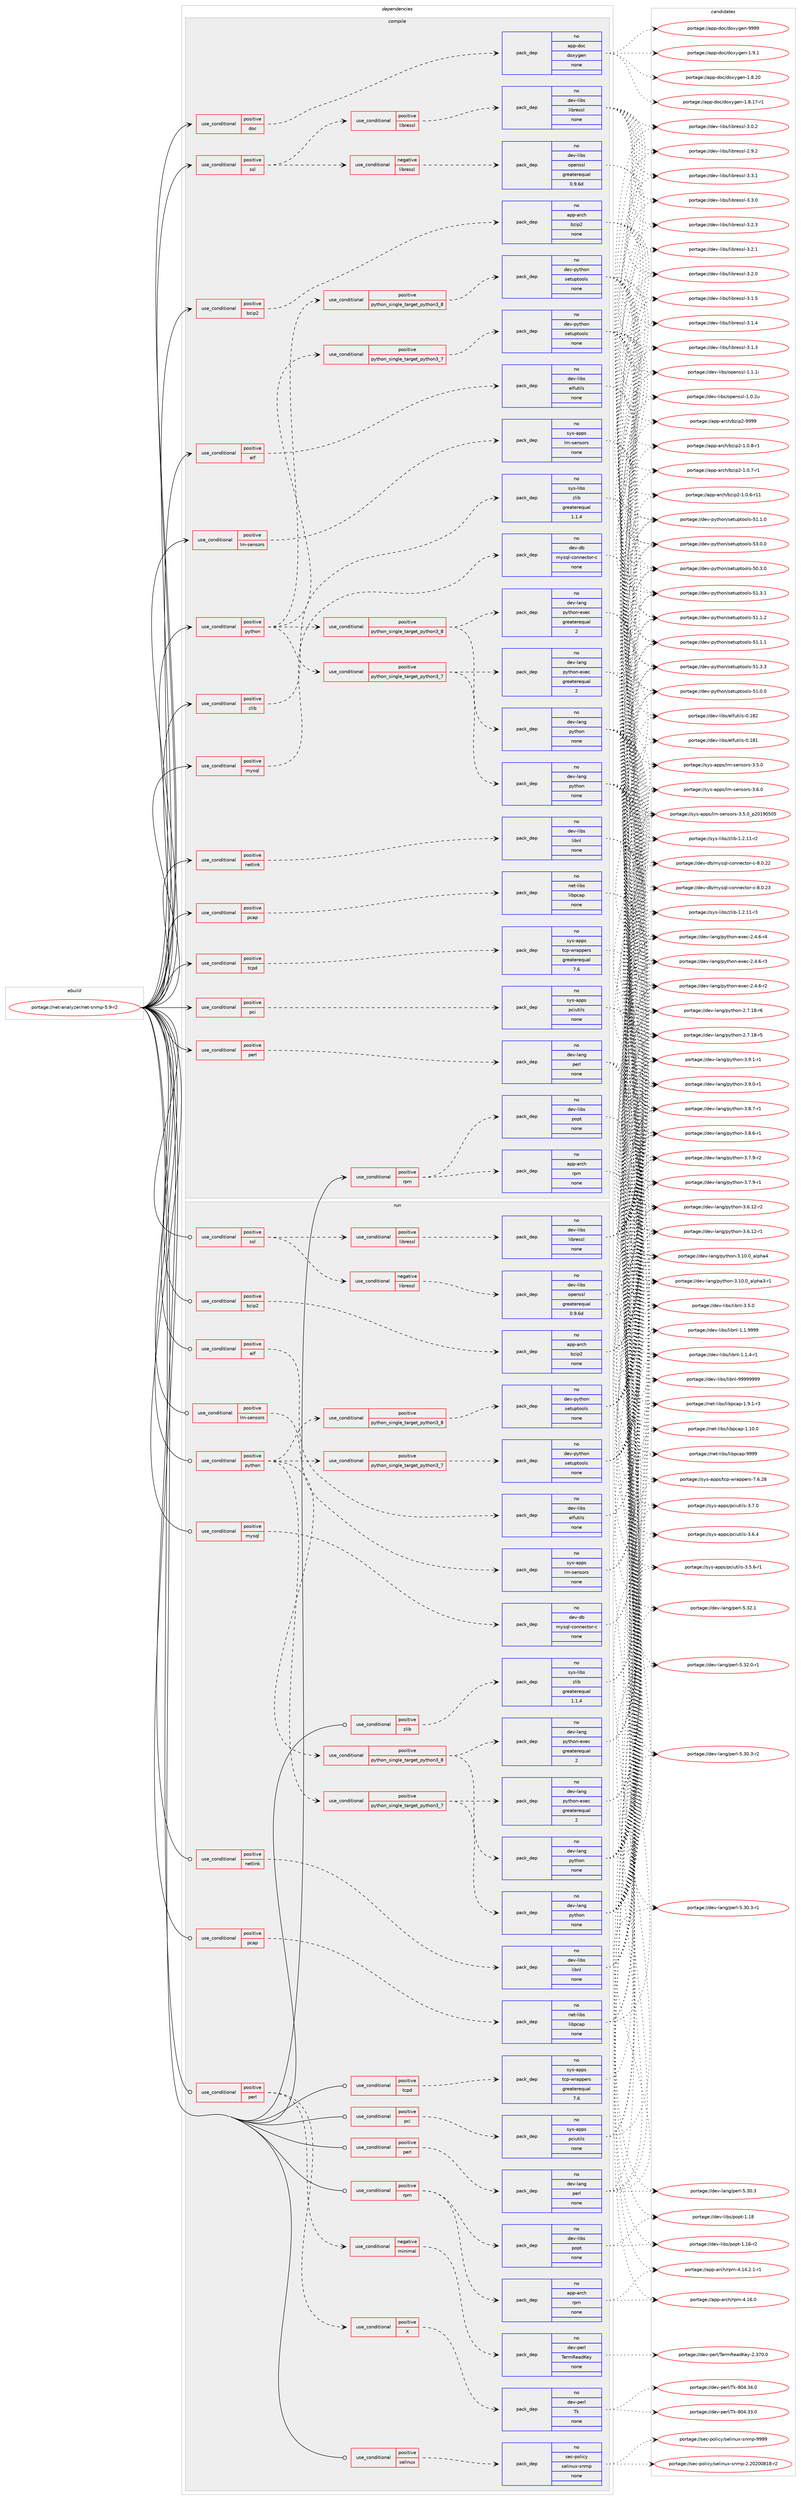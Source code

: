 digraph prolog {

# *************
# Graph options
# *************

newrank=true;
concentrate=true;
compound=true;
graph [rankdir=LR,fontname=Helvetica,fontsize=10,ranksep=1.5];#, ranksep=2.5, nodesep=0.2];
edge  [arrowhead=vee];
node  [fontname=Helvetica,fontsize=10];

# **********
# The ebuild
# **********

subgraph cluster_leftcol {
color=gray;
rank=same;
label=<<i>ebuild</i>>;
id [label="portage://net-analyzer/net-snmp-5.9-r2", color=red, width=4, href="../net-analyzer/net-snmp-5.9-r2.svg"];
}

# ****************
# The dependencies
# ****************

subgraph cluster_midcol {
color=gray;
label=<<i>dependencies</i>>;
subgraph cluster_compile {
fillcolor="#eeeeee";
style=filled;
label=<<i>compile</i>>;
subgraph cond10000 {
dependency32308 [label=<<TABLE BORDER="0" CELLBORDER="1" CELLSPACING="0" CELLPADDING="4"><TR><TD ROWSPAN="3" CELLPADDING="10">use_conditional</TD></TR><TR><TD>positive</TD></TR><TR><TD>bzip2</TD></TR></TABLE>>, shape=none, color=red];
subgraph pack22027 {
dependency32309 [label=<<TABLE BORDER="0" CELLBORDER="1" CELLSPACING="0" CELLPADDING="4" WIDTH="220"><TR><TD ROWSPAN="6" CELLPADDING="30">pack_dep</TD></TR><TR><TD WIDTH="110">no</TD></TR><TR><TD>app-arch</TD></TR><TR><TD>bzip2</TD></TR><TR><TD>none</TD></TR><TR><TD></TD></TR></TABLE>>, shape=none, color=blue];
}
dependency32308:e -> dependency32309:w [weight=20,style="dashed",arrowhead="vee"];
}
id:e -> dependency32308:w [weight=20,style="solid",arrowhead="vee"];
subgraph cond10001 {
dependency32310 [label=<<TABLE BORDER="0" CELLBORDER="1" CELLSPACING="0" CELLPADDING="4"><TR><TD ROWSPAN="3" CELLPADDING="10">use_conditional</TD></TR><TR><TD>positive</TD></TR><TR><TD>doc</TD></TR></TABLE>>, shape=none, color=red];
subgraph pack22028 {
dependency32311 [label=<<TABLE BORDER="0" CELLBORDER="1" CELLSPACING="0" CELLPADDING="4" WIDTH="220"><TR><TD ROWSPAN="6" CELLPADDING="30">pack_dep</TD></TR><TR><TD WIDTH="110">no</TD></TR><TR><TD>app-doc</TD></TR><TR><TD>doxygen</TD></TR><TR><TD>none</TD></TR><TR><TD></TD></TR></TABLE>>, shape=none, color=blue];
}
dependency32310:e -> dependency32311:w [weight=20,style="dashed",arrowhead="vee"];
}
id:e -> dependency32310:w [weight=20,style="solid",arrowhead="vee"];
subgraph cond10002 {
dependency32312 [label=<<TABLE BORDER="0" CELLBORDER="1" CELLSPACING="0" CELLPADDING="4"><TR><TD ROWSPAN="3" CELLPADDING="10">use_conditional</TD></TR><TR><TD>positive</TD></TR><TR><TD>elf</TD></TR></TABLE>>, shape=none, color=red];
subgraph pack22029 {
dependency32313 [label=<<TABLE BORDER="0" CELLBORDER="1" CELLSPACING="0" CELLPADDING="4" WIDTH="220"><TR><TD ROWSPAN="6" CELLPADDING="30">pack_dep</TD></TR><TR><TD WIDTH="110">no</TD></TR><TR><TD>dev-libs</TD></TR><TR><TD>elfutils</TD></TR><TR><TD>none</TD></TR><TR><TD></TD></TR></TABLE>>, shape=none, color=blue];
}
dependency32312:e -> dependency32313:w [weight=20,style="dashed",arrowhead="vee"];
}
id:e -> dependency32312:w [weight=20,style="solid",arrowhead="vee"];
subgraph cond10003 {
dependency32314 [label=<<TABLE BORDER="0" CELLBORDER="1" CELLSPACING="0" CELLPADDING="4"><TR><TD ROWSPAN="3" CELLPADDING="10">use_conditional</TD></TR><TR><TD>positive</TD></TR><TR><TD>lm-sensors</TD></TR></TABLE>>, shape=none, color=red];
subgraph pack22030 {
dependency32315 [label=<<TABLE BORDER="0" CELLBORDER="1" CELLSPACING="0" CELLPADDING="4" WIDTH="220"><TR><TD ROWSPAN="6" CELLPADDING="30">pack_dep</TD></TR><TR><TD WIDTH="110">no</TD></TR><TR><TD>sys-apps</TD></TR><TR><TD>lm-sensors</TD></TR><TR><TD>none</TD></TR><TR><TD></TD></TR></TABLE>>, shape=none, color=blue];
}
dependency32314:e -> dependency32315:w [weight=20,style="dashed",arrowhead="vee"];
}
id:e -> dependency32314:w [weight=20,style="solid",arrowhead="vee"];
subgraph cond10004 {
dependency32316 [label=<<TABLE BORDER="0" CELLBORDER="1" CELLSPACING="0" CELLPADDING="4"><TR><TD ROWSPAN="3" CELLPADDING="10">use_conditional</TD></TR><TR><TD>positive</TD></TR><TR><TD>mysql</TD></TR></TABLE>>, shape=none, color=red];
subgraph pack22031 {
dependency32317 [label=<<TABLE BORDER="0" CELLBORDER="1" CELLSPACING="0" CELLPADDING="4" WIDTH="220"><TR><TD ROWSPAN="6" CELLPADDING="30">pack_dep</TD></TR><TR><TD WIDTH="110">no</TD></TR><TR><TD>dev-db</TD></TR><TR><TD>mysql-connector-c</TD></TR><TR><TD>none</TD></TR><TR><TD></TD></TR></TABLE>>, shape=none, color=blue];
}
dependency32316:e -> dependency32317:w [weight=20,style="dashed",arrowhead="vee"];
}
id:e -> dependency32316:w [weight=20,style="solid",arrowhead="vee"];
subgraph cond10005 {
dependency32318 [label=<<TABLE BORDER="0" CELLBORDER="1" CELLSPACING="0" CELLPADDING="4"><TR><TD ROWSPAN="3" CELLPADDING="10">use_conditional</TD></TR><TR><TD>positive</TD></TR><TR><TD>netlink</TD></TR></TABLE>>, shape=none, color=red];
subgraph pack22032 {
dependency32319 [label=<<TABLE BORDER="0" CELLBORDER="1" CELLSPACING="0" CELLPADDING="4" WIDTH="220"><TR><TD ROWSPAN="6" CELLPADDING="30">pack_dep</TD></TR><TR><TD WIDTH="110">no</TD></TR><TR><TD>dev-libs</TD></TR><TR><TD>libnl</TD></TR><TR><TD>none</TD></TR><TR><TD></TD></TR></TABLE>>, shape=none, color=blue];
}
dependency32318:e -> dependency32319:w [weight=20,style="dashed",arrowhead="vee"];
}
id:e -> dependency32318:w [weight=20,style="solid",arrowhead="vee"];
subgraph cond10006 {
dependency32320 [label=<<TABLE BORDER="0" CELLBORDER="1" CELLSPACING="0" CELLPADDING="4"><TR><TD ROWSPAN="3" CELLPADDING="10">use_conditional</TD></TR><TR><TD>positive</TD></TR><TR><TD>pcap</TD></TR></TABLE>>, shape=none, color=red];
subgraph pack22033 {
dependency32321 [label=<<TABLE BORDER="0" CELLBORDER="1" CELLSPACING="0" CELLPADDING="4" WIDTH="220"><TR><TD ROWSPAN="6" CELLPADDING="30">pack_dep</TD></TR><TR><TD WIDTH="110">no</TD></TR><TR><TD>net-libs</TD></TR><TR><TD>libpcap</TD></TR><TR><TD>none</TD></TR><TR><TD></TD></TR></TABLE>>, shape=none, color=blue];
}
dependency32320:e -> dependency32321:w [weight=20,style="dashed",arrowhead="vee"];
}
id:e -> dependency32320:w [weight=20,style="solid",arrowhead="vee"];
subgraph cond10007 {
dependency32322 [label=<<TABLE BORDER="0" CELLBORDER="1" CELLSPACING="0" CELLPADDING="4"><TR><TD ROWSPAN="3" CELLPADDING="10">use_conditional</TD></TR><TR><TD>positive</TD></TR><TR><TD>pci</TD></TR></TABLE>>, shape=none, color=red];
subgraph pack22034 {
dependency32323 [label=<<TABLE BORDER="0" CELLBORDER="1" CELLSPACING="0" CELLPADDING="4" WIDTH="220"><TR><TD ROWSPAN="6" CELLPADDING="30">pack_dep</TD></TR><TR><TD WIDTH="110">no</TD></TR><TR><TD>sys-apps</TD></TR><TR><TD>pciutils</TD></TR><TR><TD>none</TD></TR><TR><TD></TD></TR></TABLE>>, shape=none, color=blue];
}
dependency32322:e -> dependency32323:w [weight=20,style="dashed",arrowhead="vee"];
}
id:e -> dependency32322:w [weight=20,style="solid",arrowhead="vee"];
subgraph cond10008 {
dependency32324 [label=<<TABLE BORDER="0" CELLBORDER="1" CELLSPACING="0" CELLPADDING="4"><TR><TD ROWSPAN="3" CELLPADDING="10">use_conditional</TD></TR><TR><TD>positive</TD></TR><TR><TD>perl</TD></TR></TABLE>>, shape=none, color=red];
subgraph pack22035 {
dependency32325 [label=<<TABLE BORDER="0" CELLBORDER="1" CELLSPACING="0" CELLPADDING="4" WIDTH="220"><TR><TD ROWSPAN="6" CELLPADDING="30">pack_dep</TD></TR><TR><TD WIDTH="110">no</TD></TR><TR><TD>dev-lang</TD></TR><TR><TD>perl</TD></TR><TR><TD>none</TD></TR><TR><TD></TD></TR></TABLE>>, shape=none, color=blue];
}
dependency32324:e -> dependency32325:w [weight=20,style="dashed",arrowhead="vee"];
}
id:e -> dependency32324:w [weight=20,style="solid",arrowhead="vee"];
subgraph cond10009 {
dependency32326 [label=<<TABLE BORDER="0" CELLBORDER="1" CELLSPACING="0" CELLPADDING="4"><TR><TD ROWSPAN="3" CELLPADDING="10">use_conditional</TD></TR><TR><TD>positive</TD></TR><TR><TD>python</TD></TR></TABLE>>, shape=none, color=red];
subgraph cond10010 {
dependency32327 [label=<<TABLE BORDER="0" CELLBORDER="1" CELLSPACING="0" CELLPADDING="4"><TR><TD ROWSPAN="3" CELLPADDING="10">use_conditional</TD></TR><TR><TD>positive</TD></TR><TR><TD>python_single_target_python3_7</TD></TR></TABLE>>, shape=none, color=red];
subgraph pack22036 {
dependency32328 [label=<<TABLE BORDER="0" CELLBORDER="1" CELLSPACING="0" CELLPADDING="4" WIDTH="220"><TR><TD ROWSPAN="6" CELLPADDING="30">pack_dep</TD></TR><TR><TD WIDTH="110">no</TD></TR><TR><TD>dev-python</TD></TR><TR><TD>setuptools</TD></TR><TR><TD>none</TD></TR><TR><TD></TD></TR></TABLE>>, shape=none, color=blue];
}
dependency32327:e -> dependency32328:w [weight=20,style="dashed",arrowhead="vee"];
}
dependency32326:e -> dependency32327:w [weight=20,style="dashed",arrowhead="vee"];
subgraph cond10011 {
dependency32329 [label=<<TABLE BORDER="0" CELLBORDER="1" CELLSPACING="0" CELLPADDING="4"><TR><TD ROWSPAN="3" CELLPADDING="10">use_conditional</TD></TR><TR><TD>positive</TD></TR><TR><TD>python_single_target_python3_8</TD></TR></TABLE>>, shape=none, color=red];
subgraph pack22037 {
dependency32330 [label=<<TABLE BORDER="0" CELLBORDER="1" CELLSPACING="0" CELLPADDING="4" WIDTH="220"><TR><TD ROWSPAN="6" CELLPADDING="30">pack_dep</TD></TR><TR><TD WIDTH="110">no</TD></TR><TR><TD>dev-python</TD></TR><TR><TD>setuptools</TD></TR><TR><TD>none</TD></TR><TR><TD></TD></TR></TABLE>>, shape=none, color=blue];
}
dependency32329:e -> dependency32330:w [weight=20,style="dashed",arrowhead="vee"];
}
dependency32326:e -> dependency32329:w [weight=20,style="dashed",arrowhead="vee"];
subgraph cond10012 {
dependency32331 [label=<<TABLE BORDER="0" CELLBORDER="1" CELLSPACING="0" CELLPADDING="4"><TR><TD ROWSPAN="3" CELLPADDING="10">use_conditional</TD></TR><TR><TD>positive</TD></TR><TR><TD>python_single_target_python3_7</TD></TR></TABLE>>, shape=none, color=red];
subgraph pack22038 {
dependency32332 [label=<<TABLE BORDER="0" CELLBORDER="1" CELLSPACING="0" CELLPADDING="4" WIDTH="220"><TR><TD ROWSPAN="6" CELLPADDING="30">pack_dep</TD></TR><TR><TD WIDTH="110">no</TD></TR><TR><TD>dev-lang</TD></TR><TR><TD>python</TD></TR><TR><TD>none</TD></TR><TR><TD></TD></TR></TABLE>>, shape=none, color=blue];
}
dependency32331:e -> dependency32332:w [weight=20,style="dashed",arrowhead="vee"];
subgraph pack22039 {
dependency32333 [label=<<TABLE BORDER="0" CELLBORDER="1" CELLSPACING="0" CELLPADDING="4" WIDTH="220"><TR><TD ROWSPAN="6" CELLPADDING="30">pack_dep</TD></TR><TR><TD WIDTH="110">no</TD></TR><TR><TD>dev-lang</TD></TR><TR><TD>python-exec</TD></TR><TR><TD>greaterequal</TD></TR><TR><TD>2</TD></TR></TABLE>>, shape=none, color=blue];
}
dependency32331:e -> dependency32333:w [weight=20,style="dashed",arrowhead="vee"];
}
dependency32326:e -> dependency32331:w [weight=20,style="dashed",arrowhead="vee"];
subgraph cond10013 {
dependency32334 [label=<<TABLE BORDER="0" CELLBORDER="1" CELLSPACING="0" CELLPADDING="4"><TR><TD ROWSPAN="3" CELLPADDING="10">use_conditional</TD></TR><TR><TD>positive</TD></TR><TR><TD>python_single_target_python3_8</TD></TR></TABLE>>, shape=none, color=red];
subgraph pack22040 {
dependency32335 [label=<<TABLE BORDER="0" CELLBORDER="1" CELLSPACING="0" CELLPADDING="4" WIDTH="220"><TR><TD ROWSPAN="6" CELLPADDING="30">pack_dep</TD></TR><TR><TD WIDTH="110">no</TD></TR><TR><TD>dev-lang</TD></TR><TR><TD>python</TD></TR><TR><TD>none</TD></TR><TR><TD></TD></TR></TABLE>>, shape=none, color=blue];
}
dependency32334:e -> dependency32335:w [weight=20,style="dashed",arrowhead="vee"];
subgraph pack22041 {
dependency32336 [label=<<TABLE BORDER="0" CELLBORDER="1" CELLSPACING="0" CELLPADDING="4" WIDTH="220"><TR><TD ROWSPAN="6" CELLPADDING="30">pack_dep</TD></TR><TR><TD WIDTH="110">no</TD></TR><TR><TD>dev-lang</TD></TR><TR><TD>python-exec</TD></TR><TR><TD>greaterequal</TD></TR><TR><TD>2</TD></TR></TABLE>>, shape=none, color=blue];
}
dependency32334:e -> dependency32336:w [weight=20,style="dashed",arrowhead="vee"];
}
dependency32326:e -> dependency32334:w [weight=20,style="dashed",arrowhead="vee"];
}
id:e -> dependency32326:w [weight=20,style="solid",arrowhead="vee"];
subgraph cond10014 {
dependency32337 [label=<<TABLE BORDER="0" CELLBORDER="1" CELLSPACING="0" CELLPADDING="4"><TR><TD ROWSPAN="3" CELLPADDING="10">use_conditional</TD></TR><TR><TD>positive</TD></TR><TR><TD>rpm</TD></TR></TABLE>>, shape=none, color=red];
subgraph pack22042 {
dependency32338 [label=<<TABLE BORDER="0" CELLBORDER="1" CELLSPACING="0" CELLPADDING="4" WIDTH="220"><TR><TD ROWSPAN="6" CELLPADDING="30">pack_dep</TD></TR><TR><TD WIDTH="110">no</TD></TR><TR><TD>app-arch</TD></TR><TR><TD>rpm</TD></TR><TR><TD>none</TD></TR><TR><TD></TD></TR></TABLE>>, shape=none, color=blue];
}
dependency32337:e -> dependency32338:w [weight=20,style="dashed",arrowhead="vee"];
subgraph pack22043 {
dependency32339 [label=<<TABLE BORDER="0" CELLBORDER="1" CELLSPACING="0" CELLPADDING="4" WIDTH="220"><TR><TD ROWSPAN="6" CELLPADDING="30">pack_dep</TD></TR><TR><TD WIDTH="110">no</TD></TR><TR><TD>dev-libs</TD></TR><TR><TD>popt</TD></TR><TR><TD>none</TD></TR><TR><TD></TD></TR></TABLE>>, shape=none, color=blue];
}
dependency32337:e -> dependency32339:w [weight=20,style="dashed",arrowhead="vee"];
}
id:e -> dependency32337:w [weight=20,style="solid",arrowhead="vee"];
subgraph cond10015 {
dependency32340 [label=<<TABLE BORDER="0" CELLBORDER="1" CELLSPACING="0" CELLPADDING="4"><TR><TD ROWSPAN="3" CELLPADDING="10">use_conditional</TD></TR><TR><TD>positive</TD></TR><TR><TD>ssl</TD></TR></TABLE>>, shape=none, color=red];
subgraph cond10016 {
dependency32341 [label=<<TABLE BORDER="0" CELLBORDER="1" CELLSPACING="0" CELLPADDING="4"><TR><TD ROWSPAN="3" CELLPADDING="10">use_conditional</TD></TR><TR><TD>negative</TD></TR><TR><TD>libressl</TD></TR></TABLE>>, shape=none, color=red];
subgraph pack22044 {
dependency32342 [label=<<TABLE BORDER="0" CELLBORDER="1" CELLSPACING="0" CELLPADDING="4" WIDTH="220"><TR><TD ROWSPAN="6" CELLPADDING="30">pack_dep</TD></TR><TR><TD WIDTH="110">no</TD></TR><TR><TD>dev-libs</TD></TR><TR><TD>openssl</TD></TR><TR><TD>greaterequal</TD></TR><TR><TD>0.9.6d</TD></TR></TABLE>>, shape=none, color=blue];
}
dependency32341:e -> dependency32342:w [weight=20,style="dashed",arrowhead="vee"];
}
dependency32340:e -> dependency32341:w [weight=20,style="dashed",arrowhead="vee"];
subgraph cond10017 {
dependency32343 [label=<<TABLE BORDER="0" CELLBORDER="1" CELLSPACING="0" CELLPADDING="4"><TR><TD ROWSPAN="3" CELLPADDING="10">use_conditional</TD></TR><TR><TD>positive</TD></TR><TR><TD>libressl</TD></TR></TABLE>>, shape=none, color=red];
subgraph pack22045 {
dependency32344 [label=<<TABLE BORDER="0" CELLBORDER="1" CELLSPACING="0" CELLPADDING="4" WIDTH="220"><TR><TD ROWSPAN="6" CELLPADDING="30">pack_dep</TD></TR><TR><TD WIDTH="110">no</TD></TR><TR><TD>dev-libs</TD></TR><TR><TD>libressl</TD></TR><TR><TD>none</TD></TR><TR><TD></TD></TR></TABLE>>, shape=none, color=blue];
}
dependency32343:e -> dependency32344:w [weight=20,style="dashed",arrowhead="vee"];
}
dependency32340:e -> dependency32343:w [weight=20,style="dashed",arrowhead="vee"];
}
id:e -> dependency32340:w [weight=20,style="solid",arrowhead="vee"];
subgraph cond10018 {
dependency32345 [label=<<TABLE BORDER="0" CELLBORDER="1" CELLSPACING="0" CELLPADDING="4"><TR><TD ROWSPAN="3" CELLPADDING="10">use_conditional</TD></TR><TR><TD>positive</TD></TR><TR><TD>tcpd</TD></TR></TABLE>>, shape=none, color=red];
subgraph pack22046 {
dependency32346 [label=<<TABLE BORDER="0" CELLBORDER="1" CELLSPACING="0" CELLPADDING="4" WIDTH="220"><TR><TD ROWSPAN="6" CELLPADDING="30">pack_dep</TD></TR><TR><TD WIDTH="110">no</TD></TR><TR><TD>sys-apps</TD></TR><TR><TD>tcp-wrappers</TD></TR><TR><TD>greaterequal</TD></TR><TR><TD>7.6</TD></TR></TABLE>>, shape=none, color=blue];
}
dependency32345:e -> dependency32346:w [weight=20,style="dashed",arrowhead="vee"];
}
id:e -> dependency32345:w [weight=20,style="solid",arrowhead="vee"];
subgraph cond10019 {
dependency32347 [label=<<TABLE BORDER="0" CELLBORDER="1" CELLSPACING="0" CELLPADDING="4"><TR><TD ROWSPAN="3" CELLPADDING="10">use_conditional</TD></TR><TR><TD>positive</TD></TR><TR><TD>zlib</TD></TR></TABLE>>, shape=none, color=red];
subgraph pack22047 {
dependency32348 [label=<<TABLE BORDER="0" CELLBORDER="1" CELLSPACING="0" CELLPADDING="4" WIDTH="220"><TR><TD ROWSPAN="6" CELLPADDING="30">pack_dep</TD></TR><TR><TD WIDTH="110">no</TD></TR><TR><TD>sys-libs</TD></TR><TR><TD>zlib</TD></TR><TR><TD>greaterequal</TD></TR><TR><TD>1.1.4</TD></TR></TABLE>>, shape=none, color=blue];
}
dependency32347:e -> dependency32348:w [weight=20,style="dashed",arrowhead="vee"];
}
id:e -> dependency32347:w [weight=20,style="solid",arrowhead="vee"];
}
subgraph cluster_compileandrun {
fillcolor="#eeeeee";
style=filled;
label=<<i>compile and run</i>>;
}
subgraph cluster_run {
fillcolor="#eeeeee";
style=filled;
label=<<i>run</i>>;
subgraph cond10020 {
dependency32349 [label=<<TABLE BORDER="0" CELLBORDER="1" CELLSPACING="0" CELLPADDING="4"><TR><TD ROWSPAN="3" CELLPADDING="10">use_conditional</TD></TR><TR><TD>positive</TD></TR><TR><TD>bzip2</TD></TR></TABLE>>, shape=none, color=red];
subgraph pack22048 {
dependency32350 [label=<<TABLE BORDER="0" CELLBORDER="1" CELLSPACING="0" CELLPADDING="4" WIDTH="220"><TR><TD ROWSPAN="6" CELLPADDING="30">pack_dep</TD></TR><TR><TD WIDTH="110">no</TD></TR><TR><TD>app-arch</TD></TR><TR><TD>bzip2</TD></TR><TR><TD>none</TD></TR><TR><TD></TD></TR></TABLE>>, shape=none, color=blue];
}
dependency32349:e -> dependency32350:w [weight=20,style="dashed",arrowhead="vee"];
}
id:e -> dependency32349:w [weight=20,style="solid",arrowhead="odot"];
subgraph cond10021 {
dependency32351 [label=<<TABLE BORDER="0" CELLBORDER="1" CELLSPACING="0" CELLPADDING="4"><TR><TD ROWSPAN="3" CELLPADDING="10">use_conditional</TD></TR><TR><TD>positive</TD></TR><TR><TD>elf</TD></TR></TABLE>>, shape=none, color=red];
subgraph pack22049 {
dependency32352 [label=<<TABLE BORDER="0" CELLBORDER="1" CELLSPACING="0" CELLPADDING="4" WIDTH="220"><TR><TD ROWSPAN="6" CELLPADDING="30">pack_dep</TD></TR><TR><TD WIDTH="110">no</TD></TR><TR><TD>dev-libs</TD></TR><TR><TD>elfutils</TD></TR><TR><TD>none</TD></TR><TR><TD></TD></TR></TABLE>>, shape=none, color=blue];
}
dependency32351:e -> dependency32352:w [weight=20,style="dashed",arrowhead="vee"];
}
id:e -> dependency32351:w [weight=20,style="solid",arrowhead="odot"];
subgraph cond10022 {
dependency32353 [label=<<TABLE BORDER="0" CELLBORDER="1" CELLSPACING="0" CELLPADDING="4"><TR><TD ROWSPAN="3" CELLPADDING="10">use_conditional</TD></TR><TR><TD>positive</TD></TR><TR><TD>lm-sensors</TD></TR></TABLE>>, shape=none, color=red];
subgraph pack22050 {
dependency32354 [label=<<TABLE BORDER="0" CELLBORDER="1" CELLSPACING="0" CELLPADDING="4" WIDTH="220"><TR><TD ROWSPAN="6" CELLPADDING="30">pack_dep</TD></TR><TR><TD WIDTH="110">no</TD></TR><TR><TD>sys-apps</TD></TR><TR><TD>lm-sensors</TD></TR><TR><TD>none</TD></TR><TR><TD></TD></TR></TABLE>>, shape=none, color=blue];
}
dependency32353:e -> dependency32354:w [weight=20,style="dashed",arrowhead="vee"];
}
id:e -> dependency32353:w [weight=20,style="solid",arrowhead="odot"];
subgraph cond10023 {
dependency32355 [label=<<TABLE BORDER="0" CELLBORDER="1" CELLSPACING="0" CELLPADDING="4"><TR><TD ROWSPAN="3" CELLPADDING="10">use_conditional</TD></TR><TR><TD>positive</TD></TR><TR><TD>mysql</TD></TR></TABLE>>, shape=none, color=red];
subgraph pack22051 {
dependency32356 [label=<<TABLE BORDER="0" CELLBORDER="1" CELLSPACING="0" CELLPADDING="4" WIDTH="220"><TR><TD ROWSPAN="6" CELLPADDING="30">pack_dep</TD></TR><TR><TD WIDTH="110">no</TD></TR><TR><TD>dev-db</TD></TR><TR><TD>mysql-connector-c</TD></TR><TR><TD>none</TD></TR><TR><TD></TD></TR></TABLE>>, shape=none, color=blue];
}
dependency32355:e -> dependency32356:w [weight=20,style="dashed",arrowhead="vee"];
}
id:e -> dependency32355:w [weight=20,style="solid",arrowhead="odot"];
subgraph cond10024 {
dependency32357 [label=<<TABLE BORDER="0" CELLBORDER="1" CELLSPACING="0" CELLPADDING="4"><TR><TD ROWSPAN="3" CELLPADDING="10">use_conditional</TD></TR><TR><TD>positive</TD></TR><TR><TD>netlink</TD></TR></TABLE>>, shape=none, color=red];
subgraph pack22052 {
dependency32358 [label=<<TABLE BORDER="0" CELLBORDER="1" CELLSPACING="0" CELLPADDING="4" WIDTH="220"><TR><TD ROWSPAN="6" CELLPADDING="30">pack_dep</TD></TR><TR><TD WIDTH="110">no</TD></TR><TR><TD>dev-libs</TD></TR><TR><TD>libnl</TD></TR><TR><TD>none</TD></TR><TR><TD></TD></TR></TABLE>>, shape=none, color=blue];
}
dependency32357:e -> dependency32358:w [weight=20,style="dashed",arrowhead="vee"];
}
id:e -> dependency32357:w [weight=20,style="solid",arrowhead="odot"];
subgraph cond10025 {
dependency32359 [label=<<TABLE BORDER="0" CELLBORDER="1" CELLSPACING="0" CELLPADDING="4"><TR><TD ROWSPAN="3" CELLPADDING="10">use_conditional</TD></TR><TR><TD>positive</TD></TR><TR><TD>pcap</TD></TR></TABLE>>, shape=none, color=red];
subgraph pack22053 {
dependency32360 [label=<<TABLE BORDER="0" CELLBORDER="1" CELLSPACING="0" CELLPADDING="4" WIDTH="220"><TR><TD ROWSPAN="6" CELLPADDING="30">pack_dep</TD></TR><TR><TD WIDTH="110">no</TD></TR><TR><TD>net-libs</TD></TR><TR><TD>libpcap</TD></TR><TR><TD>none</TD></TR><TR><TD></TD></TR></TABLE>>, shape=none, color=blue];
}
dependency32359:e -> dependency32360:w [weight=20,style="dashed",arrowhead="vee"];
}
id:e -> dependency32359:w [weight=20,style="solid",arrowhead="odot"];
subgraph cond10026 {
dependency32361 [label=<<TABLE BORDER="0" CELLBORDER="1" CELLSPACING="0" CELLPADDING="4"><TR><TD ROWSPAN="3" CELLPADDING="10">use_conditional</TD></TR><TR><TD>positive</TD></TR><TR><TD>pci</TD></TR></TABLE>>, shape=none, color=red];
subgraph pack22054 {
dependency32362 [label=<<TABLE BORDER="0" CELLBORDER="1" CELLSPACING="0" CELLPADDING="4" WIDTH="220"><TR><TD ROWSPAN="6" CELLPADDING="30">pack_dep</TD></TR><TR><TD WIDTH="110">no</TD></TR><TR><TD>sys-apps</TD></TR><TR><TD>pciutils</TD></TR><TR><TD>none</TD></TR><TR><TD></TD></TR></TABLE>>, shape=none, color=blue];
}
dependency32361:e -> dependency32362:w [weight=20,style="dashed",arrowhead="vee"];
}
id:e -> dependency32361:w [weight=20,style="solid",arrowhead="odot"];
subgraph cond10027 {
dependency32363 [label=<<TABLE BORDER="0" CELLBORDER="1" CELLSPACING="0" CELLPADDING="4"><TR><TD ROWSPAN="3" CELLPADDING="10">use_conditional</TD></TR><TR><TD>positive</TD></TR><TR><TD>perl</TD></TR></TABLE>>, shape=none, color=red];
subgraph cond10028 {
dependency32364 [label=<<TABLE BORDER="0" CELLBORDER="1" CELLSPACING="0" CELLPADDING="4"><TR><TD ROWSPAN="3" CELLPADDING="10">use_conditional</TD></TR><TR><TD>positive</TD></TR><TR><TD>X</TD></TR></TABLE>>, shape=none, color=red];
subgraph pack22055 {
dependency32365 [label=<<TABLE BORDER="0" CELLBORDER="1" CELLSPACING="0" CELLPADDING="4" WIDTH="220"><TR><TD ROWSPAN="6" CELLPADDING="30">pack_dep</TD></TR><TR><TD WIDTH="110">no</TD></TR><TR><TD>dev-perl</TD></TR><TR><TD>Tk</TD></TR><TR><TD>none</TD></TR><TR><TD></TD></TR></TABLE>>, shape=none, color=blue];
}
dependency32364:e -> dependency32365:w [weight=20,style="dashed",arrowhead="vee"];
}
dependency32363:e -> dependency32364:w [weight=20,style="dashed",arrowhead="vee"];
subgraph cond10029 {
dependency32366 [label=<<TABLE BORDER="0" CELLBORDER="1" CELLSPACING="0" CELLPADDING="4"><TR><TD ROWSPAN="3" CELLPADDING="10">use_conditional</TD></TR><TR><TD>negative</TD></TR><TR><TD>minimal</TD></TR></TABLE>>, shape=none, color=red];
subgraph pack22056 {
dependency32367 [label=<<TABLE BORDER="0" CELLBORDER="1" CELLSPACING="0" CELLPADDING="4" WIDTH="220"><TR><TD ROWSPAN="6" CELLPADDING="30">pack_dep</TD></TR><TR><TD WIDTH="110">no</TD></TR><TR><TD>dev-perl</TD></TR><TR><TD>TermReadKey</TD></TR><TR><TD>none</TD></TR><TR><TD></TD></TR></TABLE>>, shape=none, color=blue];
}
dependency32366:e -> dependency32367:w [weight=20,style="dashed",arrowhead="vee"];
}
dependency32363:e -> dependency32366:w [weight=20,style="dashed",arrowhead="vee"];
}
id:e -> dependency32363:w [weight=20,style="solid",arrowhead="odot"];
subgraph cond10030 {
dependency32368 [label=<<TABLE BORDER="0" CELLBORDER="1" CELLSPACING="0" CELLPADDING="4"><TR><TD ROWSPAN="3" CELLPADDING="10">use_conditional</TD></TR><TR><TD>positive</TD></TR><TR><TD>perl</TD></TR></TABLE>>, shape=none, color=red];
subgraph pack22057 {
dependency32369 [label=<<TABLE BORDER="0" CELLBORDER="1" CELLSPACING="0" CELLPADDING="4" WIDTH="220"><TR><TD ROWSPAN="6" CELLPADDING="30">pack_dep</TD></TR><TR><TD WIDTH="110">no</TD></TR><TR><TD>dev-lang</TD></TR><TR><TD>perl</TD></TR><TR><TD>none</TD></TR><TR><TD></TD></TR></TABLE>>, shape=none, color=blue];
}
dependency32368:e -> dependency32369:w [weight=20,style="dashed",arrowhead="vee"];
}
id:e -> dependency32368:w [weight=20,style="solid",arrowhead="odot"];
subgraph cond10031 {
dependency32370 [label=<<TABLE BORDER="0" CELLBORDER="1" CELLSPACING="0" CELLPADDING="4"><TR><TD ROWSPAN="3" CELLPADDING="10">use_conditional</TD></TR><TR><TD>positive</TD></TR><TR><TD>python</TD></TR></TABLE>>, shape=none, color=red];
subgraph cond10032 {
dependency32371 [label=<<TABLE BORDER="0" CELLBORDER="1" CELLSPACING="0" CELLPADDING="4"><TR><TD ROWSPAN="3" CELLPADDING="10">use_conditional</TD></TR><TR><TD>positive</TD></TR><TR><TD>python_single_target_python3_7</TD></TR></TABLE>>, shape=none, color=red];
subgraph pack22058 {
dependency32372 [label=<<TABLE BORDER="0" CELLBORDER="1" CELLSPACING="0" CELLPADDING="4" WIDTH="220"><TR><TD ROWSPAN="6" CELLPADDING="30">pack_dep</TD></TR><TR><TD WIDTH="110">no</TD></TR><TR><TD>dev-python</TD></TR><TR><TD>setuptools</TD></TR><TR><TD>none</TD></TR><TR><TD></TD></TR></TABLE>>, shape=none, color=blue];
}
dependency32371:e -> dependency32372:w [weight=20,style="dashed",arrowhead="vee"];
}
dependency32370:e -> dependency32371:w [weight=20,style="dashed",arrowhead="vee"];
subgraph cond10033 {
dependency32373 [label=<<TABLE BORDER="0" CELLBORDER="1" CELLSPACING="0" CELLPADDING="4"><TR><TD ROWSPAN="3" CELLPADDING="10">use_conditional</TD></TR><TR><TD>positive</TD></TR><TR><TD>python_single_target_python3_8</TD></TR></TABLE>>, shape=none, color=red];
subgraph pack22059 {
dependency32374 [label=<<TABLE BORDER="0" CELLBORDER="1" CELLSPACING="0" CELLPADDING="4" WIDTH="220"><TR><TD ROWSPAN="6" CELLPADDING="30">pack_dep</TD></TR><TR><TD WIDTH="110">no</TD></TR><TR><TD>dev-python</TD></TR><TR><TD>setuptools</TD></TR><TR><TD>none</TD></TR><TR><TD></TD></TR></TABLE>>, shape=none, color=blue];
}
dependency32373:e -> dependency32374:w [weight=20,style="dashed",arrowhead="vee"];
}
dependency32370:e -> dependency32373:w [weight=20,style="dashed",arrowhead="vee"];
subgraph cond10034 {
dependency32375 [label=<<TABLE BORDER="0" CELLBORDER="1" CELLSPACING="0" CELLPADDING="4"><TR><TD ROWSPAN="3" CELLPADDING="10">use_conditional</TD></TR><TR><TD>positive</TD></TR><TR><TD>python_single_target_python3_7</TD></TR></TABLE>>, shape=none, color=red];
subgraph pack22060 {
dependency32376 [label=<<TABLE BORDER="0" CELLBORDER="1" CELLSPACING="0" CELLPADDING="4" WIDTH="220"><TR><TD ROWSPAN="6" CELLPADDING="30">pack_dep</TD></TR><TR><TD WIDTH="110">no</TD></TR><TR><TD>dev-lang</TD></TR><TR><TD>python</TD></TR><TR><TD>none</TD></TR><TR><TD></TD></TR></TABLE>>, shape=none, color=blue];
}
dependency32375:e -> dependency32376:w [weight=20,style="dashed",arrowhead="vee"];
subgraph pack22061 {
dependency32377 [label=<<TABLE BORDER="0" CELLBORDER="1" CELLSPACING="0" CELLPADDING="4" WIDTH="220"><TR><TD ROWSPAN="6" CELLPADDING="30">pack_dep</TD></TR><TR><TD WIDTH="110">no</TD></TR><TR><TD>dev-lang</TD></TR><TR><TD>python-exec</TD></TR><TR><TD>greaterequal</TD></TR><TR><TD>2</TD></TR></TABLE>>, shape=none, color=blue];
}
dependency32375:e -> dependency32377:w [weight=20,style="dashed",arrowhead="vee"];
}
dependency32370:e -> dependency32375:w [weight=20,style="dashed",arrowhead="vee"];
subgraph cond10035 {
dependency32378 [label=<<TABLE BORDER="0" CELLBORDER="1" CELLSPACING="0" CELLPADDING="4"><TR><TD ROWSPAN="3" CELLPADDING="10">use_conditional</TD></TR><TR><TD>positive</TD></TR><TR><TD>python_single_target_python3_8</TD></TR></TABLE>>, shape=none, color=red];
subgraph pack22062 {
dependency32379 [label=<<TABLE BORDER="0" CELLBORDER="1" CELLSPACING="0" CELLPADDING="4" WIDTH="220"><TR><TD ROWSPAN="6" CELLPADDING="30">pack_dep</TD></TR><TR><TD WIDTH="110">no</TD></TR><TR><TD>dev-lang</TD></TR><TR><TD>python</TD></TR><TR><TD>none</TD></TR><TR><TD></TD></TR></TABLE>>, shape=none, color=blue];
}
dependency32378:e -> dependency32379:w [weight=20,style="dashed",arrowhead="vee"];
subgraph pack22063 {
dependency32380 [label=<<TABLE BORDER="0" CELLBORDER="1" CELLSPACING="0" CELLPADDING="4" WIDTH="220"><TR><TD ROWSPAN="6" CELLPADDING="30">pack_dep</TD></TR><TR><TD WIDTH="110">no</TD></TR><TR><TD>dev-lang</TD></TR><TR><TD>python-exec</TD></TR><TR><TD>greaterequal</TD></TR><TR><TD>2</TD></TR></TABLE>>, shape=none, color=blue];
}
dependency32378:e -> dependency32380:w [weight=20,style="dashed",arrowhead="vee"];
}
dependency32370:e -> dependency32378:w [weight=20,style="dashed",arrowhead="vee"];
}
id:e -> dependency32370:w [weight=20,style="solid",arrowhead="odot"];
subgraph cond10036 {
dependency32381 [label=<<TABLE BORDER="0" CELLBORDER="1" CELLSPACING="0" CELLPADDING="4"><TR><TD ROWSPAN="3" CELLPADDING="10">use_conditional</TD></TR><TR><TD>positive</TD></TR><TR><TD>rpm</TD></TR></TABLE>>, shape=none, color=red];
subgraph pack22064 {
dependency32382 [label=<<TABLE BORDER="0" CELLBORDER="1" CELLSPACING="0" CELLPADDING="4" WIDTH="220"><TR><TD ROWSPAN="6" CELLPADDING="30">pack_dep</TD></TR><TR><TD WIDTH="110">no</TD></TR><TR><TD>app-arch</TD></TR><TR><TD>rpm</TD></TR><TR><TD>none</TD></TR><TR><TD></TD></TR></TABLE>>, shape=none, color=blue];
}
dependency32381:e -> dependency32382:w [weight=20,style="dashed",arrowhead="vee"];
subgraph pack22065 {
dependency32383 [label=<<TABLE BORDER="0" CELLBORDER="1" CELLSPACING="0" CELLPADDING="4" WIDTH="220"><TR><TD ROWSPAN="6" CELLPADDING="30">pack_dep</TD></TR><TR><TD WIDTH="110">no</TD></TR><TR><TD>dev-libs</TD></TR><TR><TD>popt</TD></TR><TR><TD>none</TD></TR><TR><TD></TD></TR></TABLE>>, shape=none, color=blue];
}
dependency32381:e -> dependency32383:w [weight=20,style="dashed",arrowhead="vee"];
}
id:e -> dependency32381:w [weight=20,style="solid",arrowhead="odot"];
subgraph cond10037 {
dependency32384 [label=<<TABLE BORDER="0" CELLBORDER="1" CELLSPACING="0" CELLPADDING="4"><TR><TD ROWSPAN="3" CELLPADDING="10">use_conditional</TD></TR><TR><TD>positive</TD></TR><TR><TD>selinux</TD></TR></TABLE>>, shape=none, color=red];
subgraph pack22066 {
dependency32385 [label=<<TABLE BORDER="0" CELLBORDER="1" CELLSPACING="0" CELLPADDING="4" WIDTH="220"><TR><TD ROWSPAN="6" CELLPADDING="30">pack_dep</TD></TR><TR><TD WIDTH="110">no</TD></TR><TR><TD>sec-policy</TD></TR><TR><TD>selinux-snmp</TD></TR><TR><TD>none</TD></TR><TR><TD></TD></TR></TABLE>>, shape=none, color=blue];
}
dependency32384:e -> dependency32385:w [weight=20,style="dashed",arrowhead="vee"];
}
id:e -> dependency32384:w [weight=20,style="solid",arrowhead="odot"];
subgraph cond10038 {
dependency32386 [label=<<TABLE BORDER="0" CELLBORDER="1" CELLSPACING="0" CELLPADDING="4"><TR><TD ROWSPAN="3" CELLPADDING="10">use_conditional</TD></TR><TR><TD>positive</TD></TR><TR><TD>ssl</TD></TR></TABLE>>, shape=none, color=red];
subgraph cond10039 {
dependency32387 [label=<<TABLE BORDER="0" CELLBORDER="1" CELLSPACING="0" CELLPADDING="4"><TR><TD ROWSPAN="3" CELLPADDING="10">use_conditional</TD></TR><TR><TD>negative</TD></TR><TR><TD>libressl</TD></TR></TABLE>>, shape=none, color=red];
subgraph pack22067 {
dependency32388 [label=<<TABLE BORDER="0" CELLBORDER="1" CELLSPACING="0" CELLPADDING="4" WIDTH="220"><TR><TD ROWSPAN="6" CELLPADDING="30">pack_dep</TD></TR><TR><TD WIDTH="110">no</TD></TR><TR><TD>dev-libs</TD></TR><TR><TD>openssl</TD></TR><TR><TD>greaterequal</TD></TR><TR><TD>0.9.6d</TD></TR></TABLE>>, shape=none, color=blue];
}
dependency32387:e -> dependency32388:w [weight=20,style="dashed",arrowhead="vee"];
}
dependency32386:e -> dependency32387:w [weight=20,style="dashed",arrowhead="vee"];
subgraph cond10040 {
dependency32389 [label=<<TABLE BORDER="0" CELLBORDER="1" CELLSPACING="0" CELLPADDING="4"><TR><TD ROWSPAN="3" CELLPADDING="10">use_conditional</TD></TR><TR><TD>positive</TD></TR><TR><TD>libressl</TD></TR></TABLE>>, shape=none, color=red];
subgraph pack22068 {
dependency32390 [label=<<TABLE BORDER="0" CELLBORDER="1" CELLSPACING="0" CELLPADDING="4" WIDTH="220"><TR><TD ROWSPAN="6" CELLPADDING="30">pack_dep</TD></TR><TR><TD WIDTH="110">no</TD></TR><TR><TD>dev-libs</TD></TR><TR><TD>libressl</TD></TR><TR><TD>none</TD></TR><TR><TD></TD></TR></TABLE>>, shape=none, color=blue];
}
dependency32389:e -> dependency32390:w [weight=20,style="dashed",arrowhead="vee"];
}
dependency32386:e -> dependency32389:w [weight=20,style="dashed",arrowhead="vee"];
}
id:e -> dependency32386:w [weight=20,style="solid",arrowhead="odot"];
subgraph cond10041 {
dependency32391 [label=<<TABLE BORDER="0" CELLBORDER="1" CELLSPACING="0" CELLPADDING="4"><TR><TD ROWSPAN="3" CELLPADDING="10">use_conditional</TD></TR><TR><TD>positive</TD></TR><TR><TD>tcpd</TD></TR></TABLE>>, shape=none, color=red];
subgraph pack22069 {
dependency32392 [label=<<TABLE BORDER="0" CELLBORDER="1" CELLSPACING="0" CELLPADDING="4" WIDTH="220"><TR><TD ROWSPAN="6" CELLPADDING="30">pack_dep</TD></TR><TR><TD WIDTH="110">no</TD></TR><TR><TD>sys-apps</TD></TR><TR><TD>tcp-wrappers</TD></TR><TR><TD>greaterequal</TD></TR><TR><TD>7.6</TD></TR></TABLE>>, shape=none, color=blue];
}
dependency32391:e -> dependency32392:w [weight=20,style="dashed",arrowhead="vee"];
}
id:e -> dependency32391:w [weight=20,style="solid",arrowhead="odot"];
subgraph cond10042 {
dependency32393 [label=<<TABLE BORDER="0" CELLBORDER="1" CELLSPACING="0" CELLPADDING="4"><TR><TD ROWSPAN="3" CELLPADDING="10">use_conditional</TD></TR><TR><TD>positive</TD></TR><TR><TD>zlib</TD></TR></TABLE>>, shape=none, color=red];
subgraph pack22070 {
dependency32394 [label=<<TABLE BORDER="0" CELLBORDER="1" CELLSPACING="0" CELLPADDING="4" WIDTH="220"><TR><TD ROWSPAN="6" CELLPADDING="30">pack_dep</TD></TR><TR><TD WIDTH="110">no</TD></TR><TR><TD>sys-libs</TD></TR><TR><TD>zlib</TD></TR><TR><TD>greaterequal</TD></TR><TR><TD>1.1.4</TD></TR></TABLE>>, shape=none, color=blue];
}
dependency32393:e -> dependency32394:w [weight=20,style="dashed",arrowhead="vee"];
}
id:e -> dependency32393:w [weight=20,style="solid",arrowhead="odot"];
}
}

# **************
# The candidates
# **************

subgraph cluster_choices {
rank=same;
color=gray;
label=<<i>candidates</i>>;

subgraph choice22027 {
color=black;
nodesep=1;
choice971121124597114991044798122105112504557575757 [label="portage://app-arch/bzip2-9999", color=red, width=4,href="../app-arch/bzip2-9999.svg"];
choice971121124597114991044798122105112504549464846564511449 [label="portage://app-arch/bzip2-1.0.8-r1", color=red, width=4,href="../app-arch/bzip2-1.0.8-r1.svg"];
choice971121124597114991044798122105112504549464846554511449 [label="portage://app-arch/bzip2-1.0.7-r1", color=red, width=4,href="../app-arch/bzip2-1.0.7-r1.svg"];
choice97112112459711499104479812210511250454946484654451144949 [label="portage://app-arch/bzip2-1.0.6-r11", color=red, width=4,href="../app-arch/bzip2-1.0.6-r11.svg"];
dependency32309:e -> choice971121124597114991044798122105112504557575757:w [style=dotted,weight="100"];
dependency32309:e -> choice971121124597114991044798122105112504549464846564511449:w [style=dotted,weight="100"];
dependency32309:e -> choice971121124597114991044798122105112504549464846554511449:w [style=dotted,weight="100"];
dependency32309:e -> choice97112112459711499104479812210511250454946484654451144949:w [style=dotted,weight="100"];
}
subgraph choice22028 {
color=black;
nodesep=1;
choice971121124510011199471001111201211031011104557575757 [label="portage://app-doc/doxygen-9999", color=red, width=4,href="../app-doc/doxygen-9999.svg"];
choice97112112451001119947100111120121103101110454946574649 [label="portage://app-doc/doxygen-1.9.1", color=red, width=4,href="../app-doc/doxygen-1.9.1.svg"];
choice9711211245100111994710011112012110310111045494656465048 [label="portage://app-doc/doxygen-1.8.20", color=red, width=4,href="../app-doc/doxygen-1.8.20.svg"];
choice97112112451001119947100111120121103101110454946564649554511449 [label="portage://app-doc/doxygen-1.8.17-r1", color=red, width=4,href="../app-doc/doxygen-1.8.17-r1.svg"];
dependency32311:e -> choice971121124510011199471001111201211031011104557575757:w [style=dotted,weight="100"];
dependency32311:e -> choice97112112451001119947100111120121103101110454946574649:w [style=dotted,weight="100"];
dependency32311:e -> choice9711211245100111994710011112012110310111045494656465048:w [style=dotted,weight="100"];
dependency32311:e -> choice97112112451001119947100111120121103101110454946564649554511449:w [style=dotted,weight="100"];
}
subgraph choice22029 {
color=black;
nodesep=1;
choice100101118451081059811547101108102117116105108115454846495650 [label="portage://dev-libs/elfutils-0.182", color=red, width=4,href="../dev-libs/elfutils-0.182.svg"];
choice100101118451081059811547101108102117116105108115454846495649 [label="portage://dev-libs/elfutils-0.181", color=red, width=4,href="../dev-libs/elfutils-0.181.svg"];
dependency32313:e -> choice100101118451081059811547101108102117116105108115454846495650:w [style=dotted,weight="100"];
dependency32313:e -> choice100101118451081059811547101108102117116105108115454846495649:w [style=dotted,weight="100"];
}
subgraph choice22030 {
color=black;
nodesep=1;
choice11512111545971121121154710810945115101110115111114115455146544648 [label="portage://sys-apps/lm-sensors-3.6.0", color=red, width=4,href="../sys-apps/lm-sensors-3.6.0.svg"];
choice11512111545971121121154710810945115101110115111114115455146534648951125048495748534853 [label="portage://sys-apps/lm-sensors-3.5.0_p20190505", color=red, width=4,href="../sys-apps/lm-sensors-3.5.0_p20190505.svg"];
choice11512111545971121121154710810945115101110115111114115455146534648 [label="portage://sys-apps/lm-sensors-3.5.0", color=red, width=4,href="../sys-apps/lm-sensors-3.5.0.svg"];
dependency32315:e -> choice11512111545971121121154710810945115101110115111114115455146544648:w [style=dotted,weight="100"];
dependency32315:e -> choice11512111545971121121154710810945115101110115111114115455146534648951125048495748534853:w [style=dotted,weight="100"];
dependency32315:e -> choice11512111545971121121154710810945115101110115111114115455146534648:w [style=dotted,weight="100"];
}
subgraph choice22031 {
color=black;
nodesep=1;
choice100101118451009847109121115113108459911111011010199116111114459945564648465051 [label="portage://dev-db/mysql-connector-c-8.0.23", color=red, width=4,href="../dev-db/mysql-connector-c-8.0.23.svg"];
choice100101118451009847109121115113108459911111011010199116111114459945564648465050 [label="portage://dev-db/mysql-connector-c-8.0.22", color=red, width=4,href="../dev-db/mysql-connector-c-8.0.22.svg"];
dependency32317:e -> choice100101118451009847109121115113108459911111011010199116111114459945564648465051:w [style=dotted,weight="100"];
dependency32317:e -> choice100101118451009847109121115113108459911111011010199116111114459945564648465050:w [style=dotted,weight="100"];
}
subgraph choice22032 {
color=black;
nodesep=1;
choice10010111845108105981154710810598110108455757575757575757 [label="portage://dev-libs/libnl-99999999", color=red, width=4,href="../dev-libs/libnl-99999999.svg"];
choice10010111845108105981154710810598110108455146534648 [label="portage://dev-libs/libnl-3.5.0", color=red, width=4,href="../dev-libs/libnl-3.5.0.svg"];
choice10010111845108105981154710810598110108454946494657575757 [label="portage://dev-libs/libnl-1.1.9999", color=red, width=4,href="../dev-libs/libnl-1.1.9999.svg"];
choice100101118451081059811547108105981101084549464946524511449 [label="portage://dev-libs/libnl-1.1.4-r1", color=red, width=4,href="../dev-libs/libnl-1.1.4-r1.svg"];
dependency32319:e -> choice10010111845108105981154710810598110108455757575757575757:w [style=dotted,weight="100"];
dependency32319:e -> choice10010111845108105981154710810598110108455146534648:w [style=dotted,weight="100"];
dependency32319:e -> choice10010111845108105981154710810598110108454946494657575757:w [style=dotted,weight="100"];
dependency32319:e -> choice100101118451081059811547108105981101084549464946524511449:w [style=dotted,weight="100"];
}
subgraph choice22033 {
color=black;
nodesep=1;
choice1101011164510810598115471081059811299971124557575757 [label="portage://net-libs/libpcap-9999", color=red, width=4,href="../net-libs/libpcap-9999.svg"];
choice1101011164510810598115471081059811299971124549465746494511451 [label="portage://net-libs/libpcap-1.9.1-r3", color=red, width=4,href="../net-libs/libpcap-1.9.1-r3.svg"];
choice11010111645108105981154710810598112999711245494649484648 [label="portage://net-libs/libpcap-1.10.0", color=red, width=4,href="../net-libs/libpcap-1.10.0.svg"];
dependency32321:e -> choice1101011164510810598115471081059811299971124557575757:w [style=dotted,weight="100"];
dependency32321:e -> choice1101011164510810598115471081059811299971124549465746494511451:w [style=dotted,weight="100"];
dependency32321:e -> choice11010111645108105981154710810598112999711245494649484648:w [style=dotted,weight="100"];
}
subgraph choice22034 {
color=black;
nodesep=1;
choice11512111545971121121154711299105117116105108115455146554648 [label="portage://sys-apps/pciutils-3.7.0", color=red, width=4,href="../sys-apps/pciutils-3.7.0.svg"];
choice11512111545971121121154711299105117116105108115455146544652 [label="portage://sys-apps/pciutils-3.6.4", color=red, width=4,href="../sys-apps/pciutils-3.6.4.svg"];
choice115121115459711211211547112991051171161051081154551465346544511449 [label="portage://sys-apps/pciutils-3.5.6-r1", color=red, width=4,href="../sys-apps/pciutils-3.5.6-r1.svg"];
dependency32323:e -> choice11512111545971121121154711299105117116105108115455146554648:w [style=dotted,weight="100"];
dependency32323:e -> choice11512111545971121121154711299105117116105108115455146544652:w [style=dotted,weight="100"];
dependency32323:e -> choice115121115459711211211547112991051171161051081154551465346544511449:w [style=dotted,weight="100"];
}
subgraph choice22035 {
color=black;
nodesep=1;
choice10010111845108971101034711210111410845534651504649 [label="portage://dev-lang/perl-5.32.1", color=red, width=4,href="../dev-lang/perl-5.32.1.svg"];
choice100101118451089711010347112101114108455346515046484511449 [label="portage://dev-lang/perl-5.32.0-r1", color=red, width=4,href="../dev-lang/perl-5.32.0-r1.svg"];
choice100101118451089711010347112101114108455346514846514511450 [label="portage://dev-lang/perl-5.30.3-r2", color=red, width=4,href="../dev-lang/perl-5.30.3-r2.svg"];
choice100101118451089711010347112101114108455346514846514511449 [label="portage://dev-lang/perl-5.30.3-r1", color=red, width=4,href="../dev-lang/perl-5.30.3-r1.svg"];
choice10010111845108971101034711210111410845534651484651 [label="portage://dev-lang/perl-5.30.3", color=red, width=4,href="../dev-lang/perl-5.30.3.svg"];
dependency32325:e -> choice10010111845108971101034711210111410845534651504649:w [style=dotted,weight="100"];
dependency32325:e -> choice100101118451089711010347112101114108455346515046484511449:w [style=dotted,weight="100"];
dependency32325:e -> choice100101118451089711010347112101114108455346514846514511450:w [style=dotted,weight="100"];
dependency32325:e -> choice100101118451089711010347112101114108455346514846514511449:w [style=dotted,weight="100"];
dependency32325:e -> choice10010111845108971101034711210111410845534651484651:w [style=dotted,weight="100"];
}
subgraph choice22036 {
color=black;
nodesep=1;
choice100101118451121211161041111104711510111611711211611111110811545535146484648 [label="portage://dev-python/setuptools-53.0.0", color=red, width=4,href="../dev-python/setuptools-53.0.0.svg"];
choice100101118451121211161041111104711510111611711211611111110811545534946514651 [label="portage://dev-python/setuptools-51.3.3", color=red, width=4,href="../dev-python/setuptools-51.3.3.svg"];
choice100101118451121211161041111104711510111611711211611111110811545534946514649 [label="portage://dev-python/setuptools-51.3.1", color=red, width=4,href="../dev-python/setuptools-51.3.1.svg"];
choice100101118451121211161041111104711510111611711211611111110811545534946494650 [label="portage://dev-python/setuptools-51.1.2", color=red, width=4,href="../dev-python/setuptools-51.1.2.svg"];
choice100101118451121211161041111104711510111611711211611111110811545534946494649 [label="portage://dev-python/setuptools-51.1.1", color=red, width=4,href="../dev-python/setuptools-51.1.1.svg"];
choice100101118451121211161041111104711510111611711211611111110811545534946494648 [label="portage://dev-python/setuptools-51.1.0", color=red, width=4,href="../dev-python/setuptools-51.1.0.svg"];
choice100101118451121211161041111104711510111611711211611111110811545534946484648 [label="portage://dev-python/setuptools-51.0.0", color=red, width=4,href="../dev-python/setuptools-51.0.0.svg"];
choice100101118451121211161041111104711510111611711211611111110811545534846514648 [label="portage://dev-python/setuptools-50.3.0", color=red, width=4,href="../dev-python/setuptools-50.3.0.svg"];
dependency32328:e -> choice100101118451121211161041111104711510111611711211611111110811545535146484648:w [style=dotted,weight="100"];
dependency32328:e -> choice100101118451121211161041111104711510111611711211611111110811545534946514651:w [style=dotted,weight="100"];
dependency32328:e -> choice100101118451121211161041111104711510111611711211611111110811545534946514649:w [style=dotted,weight="100"];
dependency32328:e -> choice100101118451121211161041111104711510111611711211611111110811545534946494650:w [style=dotted,weight="100"];
dependency32328:e -> choice100101118451121211161041111104711510111611711211611111110811545534946494649:w [style=dotted,weight="100"];
dependency32328:e -> choice100101118451121211161041111104711510111611711211611111110811545534946494648:w [style=dotted,weight="100"];
dependency32328:e -> choice100101118451121211161041111104711510111611711211611111110811545534946484648:w [style=dotted,weight="100"];
dependency32328:e -> choice100101118451121211161041111104711510111611711211611111110811545534846514648:w [style=dotted,weight="100"];
}
subgraph choice22037 {
color=black;
nodesep=1;
choice100101118451121211161041111104711510111611711211611111110811545535146484648 [label="portage://dev-python/setuptools-53.0.0", color=red, width=4,href="../dev-python/setuptools-53.0.0.svg"];
choice100101118451121211161041111104711510111611711211611111110811545534946514651 [label="portage://dev-python/setuptools-51.3.3", color=red, width=4,href="../dev-python/setuptools-51.3.3.svg"];
choice100101118451121211161041111104711510111611711211611111110811545534946514649 [label="portage://dev-python/setuptools-51.3.1", color=red, width=4,href="../dev-python/setuptools-51.3.1.svg"];
choice100101118451121211161041111104711510111611711211611111110811545534946494650 [label="portage://dev-python/setuptools-51.1.2", color=red, width=4,href="../dev-python/setuptools-51.1.2.svg"];
choice100101118451121211161041111104711510111611711211611111110811545534946494649 [label="portage://dev-python/setuptools-51.1.1", color=red, width=4,href="../dev-python/setuptools-51.1.1.svg"];
choice100101118451121211161041111104711510111611711211611111110811545534946494648 [label="portage://dev-python/setuptools-51.1.0", color=red, width=4,href="../dev-python/setuptools-51.1.0.svg"];
choice100101118451121211161041111104711510111611711211611111110811545534946484648 [label="portage://dev-python/setuptools-51.0.0", color=red, width=4,href="../dev-python/setuptools-51.0.0.svg"];
choice100101118451121211161041111104711510111611711211611111110811545534846514648 [label="portage://dev-python/setuptools-50.3.0", color=red, width=4,href="../dev-python/setuptools-50.3.0.svg"];
dependency32330:e -> choice100101118451121211161041111104711510111611711211611111110811545535146484648:w [style=dotted,weight="100"];
dependency32330:e -> choice100101118451121211161041111104711510111611711211611111110811545534946514651:w [style=dotted,weight="100"];
dependency32330:e -> choice100101118451121211161041111104711510111611711211611111110811545534946514649:w [style=dotted,weight="100"];
dependency32330:e -> choice100101118451121211161041111104711510111611711211611111110811545534946494650:w [style=dotted,weight="100"];
dependency32330:e -> choice100101118451121211161041111104711510111611711211611111110811545534946494649:w [style=dotted,weight="100"];
dependency32330:e -> choice100101118451121211161041111104711510111611711211611111110811545534946494648:w [style=dotted,weight="100"];
dependency32330:e -> choice100101118451121211161041111104711510111611711211611111110811545534946484648:w [style=dotted,weight="100"];
dependency32330:e -> choice100101118451121211161041111104711510111611711211611111110811545534846514648:w [style=dotted,weight="100"];
}
subgraph choice22038 {
color=black;
nodesep=1;
choice1001011184510897110103471121211161041111104551465746494511449 [label="portage://dev-lang/python-3.9.1-r1", color=red, width=4,href="../dev-lang/python-3.9.1-r1.svg"];
choice1001011184510897110103471121211161041111104551465746484511449 [label="portage://dev-lang/python-3.9.0-r1", color=red, width=4,href="../dev-lang/python-3.9.0-r1.svg"];
choice1001011184510897110103471121211161041111104551465646554511449 [label="portage://dev-lang/python-3.8.7-r1", color=red, width=4,href="../dev-lang/python-3.8.7-r1.svg"];
choice1001011184510897110103471121211161041111104551465646544511449 [label="portage://dev-lang/python-3.8.6-r1", color=red, width=4,href="../dev-lang/python-3.8.6-r1.svg"];
choice1001011184510897110103471121211161041111104551465546574511450 [label="portage://dev-lang/python-3.7.9-r2", color=red, width=4,href="../dev-lang/python-3.7.9-r2.svg"];
choice1001011184510897110103471121211161041111104551465546574511449 [label="portage://dev-lang/python-3.7.9-r1", color=red, width=4,href="../dev-lang/python-3.7.9-r1.svg"];
choice100101118451089711010347112121116104111110455146544649504511450 [label="portage://dev-lang/python-3.6.12-r2", color=red, width=4,href="../dev-lang/python-3.6.12-r2.svg"];
choice100101118451089711010347112121116104111110455146544649504511449 [label="portage://dev-lang/python-3.6.12-r1", color=red, width=4,href="../dev-lang/python-3.6.12-r1.svg"];
choice1001011184510897110103471121211161041111104551464948464895971081121049752 [label="portage://dev-lang/python-3.10.0_alpha4", color=red, width=4,href="../dev-lang/python-3.10.0_alpha4.svg"];
choice10010111845108971101034711212111610411111045514649484648959710811210497514511449 [label="portage://dev-lang/python-3.10.0_alpha3-r1", color=red, width=4,href="../dev-lang/python-3.10.0_alpha3-r1.svg"];
choice100101118451089711010347112121116104111110455046554649564511454 [label="portage://dev-lang/python-2.7.18-r6", color=red, width=4,href="../dev-lang/python-2.7.18-r6.svg"];
choice100101118451089711010347112121116104111110455046554649564511453 [label="portage://dev-lang/python-2.7.18-r5", color=red, width=4,href="../dev-lang/python-2.7.18-r5.svg"];
dependency32332:e -> choice1001011184510897110103471121211161041111104551465746494511449:w [style=dotted,weight="100"];
dependency32332:e -> choice1001011184510897110103471121211161041111104551465746484511449:w [style=dotted,weight="100"];
dependency32332:e -> choice1001011184510897110103471121211161041111104551465646554511449:w [style=dotted,weight="100"];
dependency32332:e -> choice1001011184510897110103471121211161041111104551465646544511449:w [style=dotted,weight="100"];
dependency32332:e -> choice1001011184510897110103471121211161041111104551465546574511450:w [style=dotted,weight="100"];
dependency32332:e -> choice1001011184510897110103471121211161041111104551465546574511449:w [style=dotted,weight="100"];
dependency32332:e -> choice100101118451089711010347112121116104111110455146544649504511450:w [style=dotted,weight="100"];
dependency32332:e -> choice100101118451089711010347112121116104111110455146544649504511449:w [style=dotted,weight="100"];
dependency32332:e -> choice1001011184510897110103471121211161041111104551464948464895971081121049752:w [style=dotted,weight="100"];
dependency32332:e -> choice10010111845108971101034711212111610411111045514649484648959710811210497514511449:w [style=dotted,weight="100"];
dependency32332:e -> choice100101118451089711010347112121116104111110455046554649564511454:w [style=dotted,weight="100"];
dependency32332:e -> choice100101118451089711010347112121116104111110455046554649564511453:w [style=dotted,weight="100"];
}
subgraph choice22039 {
color=black;
nodesep=1;
choice10010111845108971101034711212111610411111045101120101994550465246544511452 [label="portage://dev-lang/python-exec-2.4.6-r4", color=red, width=4,href="../dev-lang/python-exec-2.4.6-r4.svg"];
choice10010111845108971101034711212111610411111045101120101994550465246544511451 [label="portage://dev-lang/python-exec-2.4.6-r3", color=red, width=4,href="../dev-lang/python-exec-2.4.6-r3.svg"];
choice10010111845108971101034711212111610411111045101120101994550465246544511450 [label="portage://dev-lang/python-exec-2.4.6-r2", color=red, width=4,href="../dev-lang/python-exec-2.4.6-r2.svg"];
dependency32333:e -> choice10010111845108971101034711212111610411111045101120101994550465246544511452:w [style=dotted,weight="100"];
dependency32333:e -> choice10010111845108971101034711212111610411111045101120101994550465246544511451:w [style=dotted,weight="100"];
dependency32333:e -> choice10010111845108971101034711212111610411111045101120101994550465246544511450:w [style=dotted,weight="100"];
}
subgraph choice22040 {
color=black;
nodesep=1;
choice1001011184510897110103471121211161041111104551465746494511449 [label="portage://dev-lang/python-3.9.1-r1", color=red, width=4,href="../dev-lang/python-3.9.1-r1.svg"];
choice1001011184510897110103471121211161041111104551465746484511449 [label="portage://dev-lang/python-3.9.0-r1", color=red, width=4,href="../dev-lang/python-3.9.0-r1.svg"];
choice1001011184510897110103471121211161041111104551465646554511449 [label="portage://dev-lang/python-3.8.7-r1", color=red, width=4,href="../dev-lang/python-3.8.7-r1.svg"];
choice1001011184510897110103471121211161041111104551465646544511449 [label="portage://dev-lang/python-3.8.6-r1", color=red, width=4,href="../dev-lang/python-3.8.6-r1.svg"];
choice1001011184510897110103471121211161041111104551465546574511450 [label="portage://dev-lang/python-3.7.9-r2", color=red, width=4,href="../dev-lang/python-3.7.9-r2.svg"];
choice1001011184510897110103471121211161041111104551465546574511449 [label="portage://dev-lang/python-3.7.9-r1", color=red, width=4,href="../dev-lang/python-3.7.9-r1.svg"];
choice100101118451089711010347112121116104111110455146544649504511450 [label="portage://dev-lang/python-3.6.12-r2", color=red, width=4,href="../dev-lang/python-3.6.12-r2.svg"];
choice100101118451089711010347112121116104111110455146544649504511449 [label="portage://dev-lang/python-3.6.12-r1", color=red, width=4,href="../dev-lang/python-3.6.12-r1.svg"];
choice1001011184510897110103471121211161041111104551464948464895971081121049752 [label="portage://dev-lang/python-3.10.0_alpha4", color=red, width=4,href="../dev-lang/python-3.10.0_alpha4.svg"];
choice10010111845108971101034711212111610411111045514649484648959710811210497514511449 [label="portage://dev-lang/python-3.10.0_alpha3-r1", color=red, width=4,href="../dev-lang/python-3.10.0_alpha3-r1.svg"];
choice100101118451089711010347112121116104111110455046554649564511454 [label="portage://dev-lang/python-2.7.18-r6", color=red, width=4,href="../dev-lang/python-2.7.18-r6.svg"];
choice100101118451089711010347112121116104111110455046554649564511453 [label="portage://dev-lang/python-2.7.18-r5", color=red, width=4,href="../dev-lang/python-2.7.18-r5.svg"];
dependency32335:e -> choice1001011184510897110103471121211161041111104551465746494511449:w [style=dotted,weight="100"];
dependency32335:e -> choice1001011184510897110103471121211161041111104551465746484511449:w [style=dotted,weight="100"];
dependency32335:e -> choice1001011184510897110103471121211161041111104551465646554511449:w [style=dotted,weight="100"];
dependency32335:e -> choice1001011184510897110103471121211161041111104551465646544511449:w [style=dotted,weight="100"];
dependency32335:e -> choice1001011184510897110103471121211161041111104551465546574511450:w [style=dotted,weight="100"];
dependency32335:e -> choice1001011184510897110103471121211161041111104551465546574511449:w [style=dotted,weight="100"];
dependency32335:e -> choice100101118451089711010347112121116104111110455146544649504511450:w [style=dotted,weight="100"];
dependency32335:e -> choice100101118451089711010347112121116104111110455146544649504511449:w [style=dotted,weight="100"];
dependency32335:e -> choice1001011184510897110103471121211161041111104551464948464895971081121049752:w [style=dotted,weight="100"];
dependency32335:e -> choice10010111845108971101034711212111610411111045514649484648959710811210497514511449:w [style=dotted,weight="100"];
dependency32335:e -> choice100101118451089711010347112121116104111110455046554649564511454:w [style=dotted,weight="100"];
dependency32335:e -> choice100101118451089711010347112121116104111110455046554649564511453:w [style=dotted,weight="100"];
}
subgraph choice22041 {
color=black;
nodesep=1;
choice10010111845108971101034711212111610411111045101120101994550465246544511452 [label="portage://dev-lang/python-exec-2.4.6-r4", color=red, width=4,href="../dev-lang/python-exec-2.4.6-r4.svg"];
choice10010111845108971101034711212111610411111045101120101994550465246544511451 [label="portage://dev-lang/python-exec-2.4.6-r3", color=red, width=4,href="../dev-lang/python-exec-2.4.6-r3.svg"];
choice10010111845108971101034711212111610411111045101120101994550465246544511450 [label="portage://dev-lang/python-exec-2.4.6-r2", color=red, width=4,href="../dev-lang/python-exec-2.4.6-r2.svg"];
dependency32336:e -> choice10010111845108971101034711212111610411111045101120101994550465246544511452:w [style=dotted,weight="100"];
dependency32336:e -> choice10010111845108971101034711212111610411111045101120101994550465246544511451:w [style=dotted,weight="100"];
dependency32336:e -> choice10010111845108971101034711212111610411111045101120101994550465246544511450:w [style=dotted,weight="100"];
}
subgraph choice22042 {
color=black;
nodesep=1;
choice971121124597114991044711411210945524649544648 [label="portage://app-arch/rpm-4.16.0", color=red, width=4,href="../app-arch/rpm-4.16.0.svg"];
choice97112112459711499104471141121094552464952465046494511449 [label="portage://app-arch/rpm-4.14.2.1-r1", color=red, width=4,href="../app-arch/rpm-4.14.2.1-r1.svg"];
dependency32338:e -> choice971121124597114991044711411210945524649544648:w [style=dotted,weight="100"];
dependency32338:e -> choice97112112459711499104471141121094552464952465046494511449:w [style=dotted,weight="100"];
}
subgraph choice22043 {
color=black;
nodesep=1;
choice1001011184510810598115471121111121164549464956 [label="portage://dev-libs/popt-1.18", color=red, width=4,href="../dev-libs/popt-1.18.svg"];
choice10010111845108105981154711211111211645494649544511450 [label="portage://dev-libs/popt-1.16-r2", color=red, width=4,href="../dev-libs/popt-1.16-r2.svg"];
dependency32339:e -> choice1001011184510810598115471121111121164549464956:w [style=dotted,weight="100"];
dependency32339:e -> choice10010111845108105981154711211111211645494649544511450:w [style=dotted,weight="100"];
}
subgraph choice22044 {
color=black;
nodesep=1;
choice100101118451081059811547111112101110115115108454946494649105 [label="portage://dev-libs/openssl-1.1.1i", color=red, width=4,href="../dev-libs/openssl-1.1.1i.svg"];
choice100101118451081059811547111112101110115115108454946484650117 [label="portage://dev-libs/openssl-1.0.2u", color=red, width=4,href="../dev-libs/openssl-1.0.2u.svg"];
dependency32342:e -> choice100101118451081059811547111112101110115115108454946494649105:w [style=dotted,weight="100"];
dependency32342:e -> choice100101118451081059811547111112101110115115108454946484650117:w [style=dotted,weight="100"];
}
subgraph choice22045 {
color=black;
nodesep=1;
choice10010111845108105981154710810598114101115115108455146514649 [label="portage://dev-libs/libressl-3.3.1", color=red, width=4,href="../dev-libs/libressl-3.3.1.svg"];
choice10010111845108105981154710810598114101115115108455146514648 [label="portage://dev-libs/libressl-3.3.0", color=red, width=4,href="../dev-libs/libressl-3.3.0.svg"];
choice10010111845108105981154710810598114101115115108455146504651 [label="portage://dev-libs/libressl-3.2.3", color=red, width=4,href="../dev-libs/libressl-3.2.3.svg"];
choice10010111845108105981154710810598114101115115108455146504649 [label="portage://dev-libs/libressl-3.2.1", color=red, width=4,href="../dev-libs/libressl-3.2.1.svg"];
choice10010111845108105981154710810598114101115115108455146504648 [label="portage://dev-libs/libressl-3.2.0", color=red, width=4,href="../dev-libs/libressl-3.2.0.svg"];
choice10010111845108105981154710810598114101115115108455146494653 [label="portage://dev-libs/libressl-3.1.5", color=red, width=4,href="../dev-libs/libressl-3.1.5.svg"];
choice10010111845108105981154710810598114101115115108455146494652 [label="portage://dev-libs/libressl-3.1.4", color=red, width=4,href="../dev-libs/libressl-3.1.4.svg"];
choice10010111845108105981154710810598114101115115108455146494651 [label="portage://dev-libs/libressl-3.1.3", color=red, width=4,href="../dev-libs/libressl-3.1.3.svg"];
choice10010111845108105981154710810598114101115115108455146484650 [label="portage://dev-libs/libressl-3.0.2", color=red, width=4,href="../dev-libs/libressl-3.0.2.svg"];
choice10010111845108105981154710810598114101115115108455046574650 [label="portage://dev-libs/libressl-2.9.2", color=red, width=4,href="../dev-libs/libressl-2.9.2.svg"];
dependency32344:e -> choice10010111845108105981154710810598114101115115108455146514649:w [style=dotted,weight="100"];
dependency32344:e -> choice10010111845108105981154710810598114101115115108455146514648:w [style=dotted,weight="100"];
dependency32344:e -> choice10010111845108105981154710810598114101115115108455146504651:w [style=dotted,weight="100"];
dependency32344:e -> choice10010111845108105981154710810598114101115115108455146504649:w [style=dotted,weight="100"];
dependency32344:e -> choice10010111845108105981154710810598114101115115108455146504648:w [style=dotted,weight="100"];
dependency32344:e -> choice10010111845108105981154710810598114101115115108455146494653:w [style=dotted,weight="100"];
dependency32344:e -> choice10010111845108105981154710810598114101115115108455146494652:w [style=dotted,weight="100"];
dependency32344:e -> choice10010111845108105981154710810598114101115115108455146494651:w [style=dotted,weight="100"];
dependency32344:e -> choice10010111845108105981154710810598114101115115108455146484650:w [style=dotted,weight="100"];
dependency32344:e -> choice10010111845108105981154710810598114101115115108455046574650:w [style=dotted,weight="100"];
}
subgraph choice22046 {
color=black;
nodesep=1;
choice11512111545971121121154711699112451191149711211210111411545554654465056 [label="portage://sys-apps/tcp-wrappers-7.6.28", color=red, width=4,href="../sys-apps/tcp-wrappers-7.6.28.svg"];
dependency32346:e -> choice11512111545971121121154711699112451191149711211210111411545554654465056:w [style=dotted,weight="100"];
}
subgraph choice22047 {
color=black;
nodesep=1;
choice11512111545108105981154712210810598454946504649494511451 [label="portage://sys-libs/zlib-1.2.11-r3", color=red, width=4,href="../sys-libs/zlib-1.2.11-r3.svg"];
choice11512111545108105981154712210810598454946504649494511450 [label="portage://sys-libs/zlib-1.2.11-r2", color=red, width=4,href="../sys-libs/zlib-1.2.11-r2.svg"];
dependency32348:e -> choice11512111545108105981154712210810598454946504649494511451:w [style=dotted,weight="100"];
dependency32348:e -> choice11512111545108105981154712210810598454946504649494511450:w [style=dotted,weight="100"];
}
subgraph choice22048 {
color=black;
nodesep=1;
choice971121124597114991044798122105112504557575757 [label="portage://app-arch/bzip2-9999", color=red, width=4,href="../app-arch/bzip2-9999.svg"];
choice971121124597114991044798122105112504549464846564511449 [label="portage://app-arch/bzip2-1.0.8-r1", color=red, width=4,href="../app-arch/bzip2-1.0.8-r1.svg"];
choice971121124597114991044798122105112504549464846554511449 [label="portage://app-arch/bzip2-1.0.7-r1", color=red, width=4,href="../app-arch/bzip2-1.0.7-r1.svg"];
choice97112112459711499104479812210511250454946484654451144949 [label="portage://app-arch/bzip2-1.0.6-r11", color=red, width=4,href="../app-arch/bzip2-1.0.6-r11.svg"];
dependency32350:e -> choice971121124597114991044798122105112504557575757:w [style=dotted,weight="100"];
dependency32350:e -> choice971121124597114991044798122105112504549464846564511449:w [style=dotted,weight="100"];
dependency32350:e -> choice971121124597114991044798122105112504549464846554511449:w [style=dotted,weight="100"];
dependency32350:e -> choice97112112459711499104479812210511250454946484654451144949:w [style=dotted,weight="100"];
}
subgraph choice22049 {
color=black;
nodesep=1;
choice100101118451081059811547101108102117116105108115454846495650 [label="portage://dev-libs/elfutils-0.182", color=red, width=4,href="../dev-libs/elfutils-0.182.svg"];
choice100101118451081059811547101108102117116105108115454846495649 [label="portage://dev-libs/elfutils-0.181", color=red, width=4,href="../dev-libs/elfutils-0.181.svg"];
dependency32352:e -> choice100101118451081059811547101108102117116105108115454846495650:w [style=dotted,weight="100"];
dependency32352:e -> choice100101118451081059811547101108102117116105108115454846495649:w [style=dotted,weight="100"];
}
subgraph choice22050 {
color=black;
nodesep=1;
choice11512111545971121121154710810945115101110115111114115455146544648 [label="portage://sys-apps/lm-sensors-3.6.0", color=red, width=4,href="../sys-apps/lm-sensors-3.6.0.svg"];
choice11512111545971121121154710810945115101110115111114115455146534648951125048495748534853 [label="portage://sys-apps/lm-sensors-3.5.0_p20190505", color=red, width=4,href="../sys-apps/lm-sensors-3.5.0_p20190505.svg"];
choice11512111545971121121154710810945115101110115111114115455146534648 [label="portage://sys-apps/lm-sensors-3.5.0", color=red, width=4,href="../sys-apps/lm-sensors-3.5.0.svg"];
dependency32354:e -> choice11512111545971121121154710810945115101110115111114115455146544648:w [style=dotted,weight="100"];
dependency32354:e -> choice11512111545971121121154710810945115101110115111114115455146534648951125048495748534853:w [style=dotted,weight="100"];
dependency32354:e -> choice11512111545971121121154710810945115101110115111114115455146534648:w [style=dotted,weight="100"];
}
subgraph choice22051 {
color=black;
nodesep=1;
choice100101118451009847109121115113108459911111011010199116111114459945564648465051 [label="portage://dev-db/mysql-connector-c-8.0.23", color=red, width=4,href="../dev-db/mysql-connector-c-8.0.23.svg"];
choice100101118451009847109121115113108459911111011010199116111114459945564648465050 [label="portage://dev-db/mysql-connector-c-8.0.22", color=red, width=4,href="../dev-db/mysql-connector-c-8.0.22.svg"];
dependency32356:e -> choice100101118451009847109121115113108459911111011010199116111114459945564648465051:w [style=dotted,weight="100"];
dependency32356:e -> choice100101118451009847109121115113108459911111011010199116111114459945564648465050:w [style=dotted,weight="100"];
}
subgraph choice22052 {
color=black;
nodesep=1;
choice10010111845108105981154710810598110108455757575757575757 [label="portage://dev-libs/libnl-99999999", color=red, width=4,href="../dev-libs/libnl-99999999.svg"];
choice10010111845108105981154710810598110108455146534648 [label="portage://dev-libs/libnl-3.5.0", color=red, width=4,href="../dev-libs/libnl-3.5.0.svg"];
choice10010111845108105981154710810598110108454946494657575757 [label="portage://dev-libs/libnl-1.1.9999", color=red, width=4,href="../dev-libs/libnl-1.1.9999.svg"];
choice100101118451081059811547108105981101084549464946524511449 [label="portage://dev-libs/libnl-1.1.4-r1", color=red, width=4,href="../dev-libs/libnl-1.1.4-r1.svg"];
dependency32358:e -> choice10010111845108105981154710810598110108455757575757575757:w [style=dotted,weight="100"];
dependency32358:e -> choice10010111845108105981154710810598110108455146534648:w [style=dotted,weight="100"];
dependency32358:e -> choice10010111845108105981154710810598110108454946494657575757:w [style=dotted,weight="100"];
dependency32358:e -> choice100101118451081059811547108105981101084549464946524511449:w [style=dotted,weight="100"];
}
subgraph choice22053 {
color=black;
nodesep=1;
choice1101011164510810598115471081059811299971124557575757 [label="portage://net-libs/libpcap-9999", color=red, width=4,href="../net-libs/libpcap-9999.svg"];
choice1101011164510810598115471081059811299971124549465746494511451 [label="portage://net-libs/libpcap-1.9.1-r3", color=red, width=4,href="../net-libs/libpcap-1.9.1-r3.svg"];
choice11010111645108105981154710810598112999711245494649484648 [label="portage://net-libs/libpcap-1.10.0", color=red, width=4,href="../net-libs/libpcap-1.10.0.svg"];
dependency32360:e -> choice1101011164510810598115471081059811299971124557575757:w [style=dotted,weight="100"];
dependency32360:e -> choice1101011164510810598115471081059811299971124549465746494511451:w [style=dotted,weight="100"];
dependency32360:e -> choice11010111645108105981154710810598112999711245494649484648:w [style=dotted,weight="100"];
}
subgraph choice22054 {
color=black;
nodesep=1;
choice11512111545971121121154711299105117116105108115455146554648 [label="portage://sys-apps/pciutils-3.7.0", color=red, width=4,href="../sys-apps/pciutils-3.7.0.svg"];
choice11512111545971121121154711299105117116105108115455146544652 [label="portage://sys-apps/pciutils-3.6.4", color=red, width=4,href="../sys-apps/pciutils-3.6.4.svg"];
choice115121115459711211211547112991051171161051081154551465346544511449 [label="portage://sys-apps/pciutils-3.5.6-r1", color=red, width=4,href="../sys-apps/pciutils-3.5.6-r1.svg"];
dependency32362:e -> choice11512111545971121121154711299105117116105108115455146554648:w [style=dotted,weight="100"];
dependency32362:e -> choice11512111545971121121154711299105117116105108115455146544652:w [style=dotted,weight="100"];
dependency32362:e -> choice115121115459711211211547112991051171161051081154551465346544511449:w [style=dotted,weight="100"];
}
subgraph choice22055 {
color=black;
nodesep=1;
choice100101118451121011141084784107455648524651524648 [label="portage://dev-perl/Tk-804.34.0", color=red, width=4,href="../dev-perl/Tk-804.34.0.svg"];
choice100101118451121011141084784107455648524651514648 [label="portage://dev-perl/Tk-804.33.0", color=red, width=4,href="../dev-perl/Tk-804.33.0.svg"];
dependency32365:e -> choice100101118451121011141084784107455648524651524648:w [style=dotted,weight="100"];
dependency32365:e -> choice100101118451121011141084784107455648524651514648:w [style=dotted,weight="100"];
}
subgraph choice22056 {
color=black;
nodesep=1;
choice1001011184511210111410847841011141098210197100751011214550465155484648 [label="portage://dev-perl/TermReadKey-2.370.0", color=red, width=4,href="../dev-perl/TermReadKey-2.370.0.svg"];
dependency32367:e -> choice1001011184511210111410847841011141098210197100751011214550465155484648:w [style=dotted,weight="100"];
}
subgraph choice22057 {
color=black;
nodesep=1;
choice10010111845108971101034711210111410845534651504649 [label="portage://dev-lang/perl-5.32.1", color=red, width=4,href="../dev-lang/perl-5.32.1.svg"];
choice100101118451089711010347112101114108455346515046484511449 [label="portage://dev-lang/perl-5.32.0-r1", color=red, width=4,href="../dev-lang/perl-5.32.0-r1.svg"];
choice100101118451089711010347112101114108455346514846514511450 [label="portage://dev-lang/perl-5.30.3-r2", color=red, width=4,href="../dev-lang/perl-5.30.3-r2.svg"];
choice100101118451089711010347112101114108455346514846514511449 [label="portage://dev-lang/perl-5.30.3-r1", color=red, width=4,href="../dev-lang/perl-5.30.3-r1.svg"];
choice10010111845108971101034711210111410845534651484651 [label="portage://dev-lang/perl-5.30.3", color=red, width=4,href="../dev-lang/perl-5.30.3.svg"];
dependency32369:e -> choice10010111845108971101034711210111410845534651504649:w [style=dotted,weight="100"];
dependency32369:e -> choice100101118451089711010347112101114108455346515046484511449:w [style=dotted,weight="100"];
dependency32369:e -> choice100101118451089711010347112101114108455346514846514511450:w [style=dotted,weight="100"];
dependency32369:e -> choice100101118451089711010347112101114108455346514846514511449:w [style=dotted,weight="100"];
dependency32369:e -> choice10010111845108971101034711210111410845534651484651:w [style=dotted,weight="100"];
}
subgraph choice22058 {
color=black;
nodesep=1;
choice100101118451121211161041111104711510111611711211611111110811545535146484648 [label="portage://dev-python/setuptools-53.0.0", color=red, width=4,href="../dev-python/setuptools-53.0.0.svg"];
choice100101118451121211161041111104711510111611711211611111110811545534946514651 [label="portage://dev-python/setuptools-51.3.3", color=red, width=4,href="../dev-python/setuptools-51.3.3.svg"];
choice100101118451121211161041111104711510111611711211611111110811545534946514649 [label="portage://dev-python/setuptools-51.3.1", color=red, width=4,href="../dev-python/setuptools-51.3.1.svg"];
choice100101118451121211161041111104711510111611711211611111110811545534946494650 [label="portage://dev-python/setuptools-51.1.2", color=red, width=4,href="../dev-python/setuptools-51.1.2.svg"];
choice100101118451121211161041111104711510111611711211611111110811545534946494649 [label="portage://dev-python/setuptools-51.1.1", color=red, width=4,href="../dev-python/setuptools-51.1.1.svg"];
choice100101118451121211161041111104711510111611711211611111110811545534946494648 [label="portage://dev-python/setuptools-51.1.0", color=red, width=4,href="../dev-python/setuptools-51.1.0.svg"];
choice100101118451121211161041111104711510111611711211611111110811545534946484648 [label="portage://dev-python/setuptools-51.0.0", color=red, width=4,href="../dev-python/setuptools-51.0.0.svg"];
choice100101118451121211161041111104711510111611711211611111110811545534846514648 [label="portage://dev-python/setuptools-50.3.0", color=red, width=4,href="../dev-python/setuptools-50.3.0.svg"];
dependency32372:e -> choice100101118451121211161041111104711510111611711211611111110811545535146484648:w [style=dotted,weight="100"];
dependency32372:e -> choice100101118451121211161041111104711510111611711211611111110811545534946514651:w [style=dotted,weight="100"];
dependency32372:e -> choice100101118451121211161041111104711510111611711211611111110811545534946514649:w [style=dotted,weight="100"];
dependency32372:e -> choice100101118451121211161041111104711510111611711211611111110811545534946494650:w [style=dotted,weight="100"];
dependency32372:e -> choice100101118451121211161041111104711510111611711211611111110811545534946494649:w [style=dotted,weight="100"];
dependency32372:e -> choice100101118451121211161041111104711510111611711211611111110811545534946494648:w [style=dotted,weight="100"];
dependency32372:e -> choice100101118451121211161041111104711510111611711211611111110811545534946484648:w [style=dotted,weight="100"];
dependency32372:e -> choice100101118451121211161041111104711510111611711211611111110811545534846514648:w [style=dotted,weight="100"];
}
subgraph choice22059 {
color=black;
nodesep=1;
choice100101118451121211161041111104711510111611711211611111110811545535146484648 [label="portage://dev-python/setuptools-53.0.0", color=red, width=4,href="../dev-python/setuptools-53.0.0.svg"];
choice100101118451121211161041111104711510111611711211611111110811545534946514651 [label="portage://dev-python/setuptools-51.3.3", color=red, width=4,href="../dev-python/setuptools-51.3.3.svg"];
choice100101118451121211161041111104711510111611711211611111110811545534946514649 [label="portage://dev-python/setuptools-51.3.1", color=red, width=4,href="../dev-python/setuptools-51.3.1.svg"];
choice100101118451121211161041111104711510111611711211611111110811545534946494650 [label="portage://dev-python/setuptools-51.1.2", color=red, width=4,href="../dev-python/setuptools-51.1.2.svg"];
choice100101118451121211161041111104711510111611711211611111110811545534946494649 [label="portage://dev-python/setuptools-51.1.1", color=red, width=4,href="../dev-python/setuptools-51.1.1.svg"];
choice100101118451121211161041111104711510111611711211611111110811545534946494648 [label="portage://dev-python/setuptools-51.1.0", color=red, width=4,href="../dev-python/setuptools-51.1.0.svg"];
choice100101118451121211161041111104711510111611711211611111110811545534946484648 [label="portage://dev-python/setuptools-51.0.0", color=red, width=4,href="../dev-python/setuptools-51.0.0.svg"];
choice100101118451121211161041111104711510111611711211611111110811545534846514648 [label="portage://dev-python/setuptools-50.3.0", color=red, width=4,href="../dev-python/setuptools-50.3.0.svg"];
dependency32374:e -> choice100101118451121211161041111104711510111611711211611111110811545535146484648:w [style=dotted,weight="100"];
dependency32374:e -> choice100101118451121211161041111104711510111611711211611111110811545534946514651:w [style=dotted,weight="100"];
dependency32374:e -> choice100101118451121211161041111104711510111611711211611111110811545534946514649:w [style=dotted,weight="100"];
dependency32374:e -> choice100101118451121211161041111104711510111611711211611111110811545534946494650:w [style=dotted,weight="100"];
dependency32374:e -> choice100101118451121211161041111104711510111611711211611111110811545534946494649:w [style=dotted,weight="100"];
dependency32374:e -> choice100101118451121211161041111104711510111611711211611111110811545534946494648:w [style=dotted,weight="100"];
dependency32374:e -> choice100101118451121211161041111104711510111611711211611111110811545534946484648:w [style=dotted,weight="100"];
dependency32374:e -> choice100101118451121211161041111104711510111611711211611111110811545534846514648:w [style=dotted,weight="100"];
}
subgraph choice22060 {
color=black;
nodesep=1;
choice1001011184510897110103471121211161041111104551465746494511449 [label="portage://dev-lang/python-3.9.1-r1", color=red, width=4,href="../dev-lang/python-3.9.1-r1.svg"];
choice1001011184510897110103471121211161041111104551465746484511449 [label="portage://dev-lang/python-3.9.0-r1", color=red, width=4,href="../dev-lang/python-3.9.0-r1.svg"];
choice1001011184510897110103471121211161041111104551465646554511449 [label="portage://dev-lang/python-3.8.7-r1", color=red, width=4,href="../dev-lang/python-3.8.7-r1.svg"];
choice1001011184510897110103471121211161041111104551465646544511449 [label="portage://dev-lang/python-3.8.6-r1", color=red, width=4,href="../dev-lang/python-3.8.6-r1.svg"];
choice1001011184510897110103471121211161041111104551465546574511450 [label="portage://dev-lang/python-3.7.9-r2", color=red, width=4,href="../dev-lang/python-3.7.9-r2.svg"];
choice1001011184510897110103471121211161041111104551465546574511449 [label="portage://dev-lang/python-3.7.9-r1", color=red, width=4,href="../dev-lang/python-3.7.9-r1.svg"];
choice100101118451089711010347112121116104111110455146544649504511450 [label="portage://dev-lang/python-3.6.12-r2", color=red, width=4,href="../dev-lang/python-3.6.12-r2.svg"];
choice100101118451089711010347112121116104111110455146544649504511449 [label="portage://dev-lang/python-3.6.12-r1", color=red, width=4,href="../dev-lang/python-3.6.12-r1.svg"];
choice1001011184510897110103471121211161041111104551464948464895971081121049752 [label="portage://dev-lang/python-3.10.0_alpha4", color=red, width=4,href="../dev-lang/python-3.10.0_alpha4.svg"];
choice10010111845108971101034711212111610411111045514649484648959710811210497514511449 [label="portage://dev-lang/python-3.10.0_alpha3-r1", color=red, width=4,href="../dev-lang/python-3.10.0_alpha3-r1.svg"];
choice100101118451089711010347112121116104111110455046554649564511454 [label="portage://dev-lang/python-2.7.18-r6", color=red, width=4,href="../dev-lang/python-2.7.18-r6.svg"];
choice100101118451089711010347112121116104111110455046554649564511453 [label="portage://dev-lang/python-2.7.18-r5", color=red, width=4,href="../dev-lang/python-2.7.18-r5.svg"];
dependency32376:e -> choice1001011184510897110103471121211161041111104551465746494511449:w [style=dotted,weight="100"];
dependency32376:e -> choice1001011184510897110103471121211161041111104551465746484511449:w [style=dotted,weight="100"];
dependency32376:e -> choice1001011184510897110103471121211161041111104551465646554511449:w [style=dotted,weight="100"];
dependency32376:e -> choice1001011184510897110103471121211161041111104551465646544511449:w [style=dotted,weight="100"];
dependency32376:e -> choice1001011184510897110103471121211161041111104551465546574511450:w [style=dotted,weight="100"];
dependency32376:e -> choice1001011184510897110103471121211161041111104551465546574511449:w [style=dotted,weight="100"];
dependency32376:e -> choice100101118451089711010347112121116104111110455146544649504511450:w [style=dotted,weight="100"];
dependency32376:e -> choice100101118451089711010347112121116104111110455146544649504511449:w [style=dotted,weight="100"];
dependency32376:e -> choice1001011184510897110103471121211161041111104551464948464895971081121049752:w [style=dotted,weight="100"];
dependency32376:e -> choice10010111845108971101034711212111610411111045514649484648959710811210497514511449:w [style=dotted,weight="100"];
dependency32376:e -> choice100101118451089711010347112121116104111110455046554649564511454:w [style=dotted,weight="100"];
dependency32376:e -> choice100101118451089711010347112121116104111110455046554649564511453:w [style=dotted,weight="100"];
}
subgraph choice22061 {
color=black;
nodesep=1;
choice10010111845108971101034711212111610411111045101120101994550465246544511452 [label="portage://dev-lang/python-exec-2.4.6-r4", color=red, width=4,href="../dev-lang/python-exec-2.4.6-r4.svg"];
choice10010111845108971101034711212111610411111045101120101994550465246544511451 [label="portage://dev-lang/python-exec-2.4.6-r3", color=red, width=4,href="../dev-lang/python-exec-2.4.6-r3.svg"];
choice10010111845108971101034711212111610411111045101120101994550465246544511450 [label="portage://dev-lang/python-exec-2.4.6-r2", color=red, width=4,href="../dev-lang/python-exec-2.4.6-r2.svg"];
dependency32377:e -> choice10010111845108971101034711212111610411111045101120101994550465246544511452:w [style=dotted,weight="100"];
dependency32377:e -> choice10010111845108971101034711212111610411111045101120101994550465246544511451:w [style=dotted,weight="100"];
dependency32377:e -> choice10010111845108971101034711212111610411111045101120101994550465246544511450:w [style=dotted,weight="100"];
}
subgraph choice22062 {
color=black;
nodesep=1;
choice1001011184510897110103471121211161041111104551465746494511449 [label="portage://dev-lang/python-3.9.1-r1", color=red, width=4,href="../dev-lang/python-3.9.1-r1.svg"];
choice1001011184510897110103471121211161041111104551465746484511449 [label="portage://dev-lang/python-3.9.0-r1", color=red, width=4,href="../dev-lang/python-3.9.0-r1.svg"];
choice1001011184510897110103471121211161041111104551465646554511449 [label="portage://dev-lang/python-3.8.7-r1", color=red, width=4,href="../dev-lang/python-3.8.7-r1.svg"];
choice1001011184510897110103471121211161041111104551465646544511449 [label="portage://dev-lang/python-3.8.6-r1", color=red, width=4,href="../dev-lang/python-3.8.6-r1.svg"];
choice1001011184510897110103471121211161041111104551465546574511450 [label="portage://dev-lang/python-3.7.9-r2", color=red, width=4,href="../dev-lang/python-3.7.9-r2.svg"];
choice1001011184510897110103471121211161041111104551465546574511449 [label="portage://dev-lang/python-3.7.9-r1", color=red, width=4,href="../dev-lang/python-3.7.9-r1.svg"];
choice100101118451089711010347112121116104111110455146544649504511450 [label="portage://dev-lang/python-3.6.12-r2", color=red, width=4,href="../dev-lang/python-3.6.12-r2.svg"];
choice100101118451089711010347112121116104111110455146544649504511449 [label="portage://dev-lang/python-3.6.12-r1", color=red, width=4,href="../dev-lang/python-3.6.12-r1.svg"];
choice1001011184510897110103471121211161041111104551464948464895971081121049752 [label="portage://dev-lang/python-3.10.0_alpha4", color=red, width=4,href="../dev-lang/python-3.10.0_alpha4.svg"];
choice10010111845108971101034711212111610411111045514649484648959710811210497514511449 [label="portage://dev-lang/python-3.10.0_alpha3-r1", color=red, width=4,href="../dev-lang/python-3.10.0_alpha3-r1.svg"];
choice100101118451089711010347112121116104111110455046554649564511454 [label="portage://dev-lang/python-2.7.18-r6", color=red, width=4,href="../dev-lang/python-2.7.18-r6.svg"];
choice100101118451089711010347112121116104111110455046554649564511453 [label="portage://dev-lang/python-2.7.18-r5", color=red, width=4,href="../dev-lang/python-2.7.18-r5.svg"];
dependency32379:e -> choice1001011184510897110103471121211161041111104551465746494511449:w [style=dotted,weight="100"];
dependency32379:e -> choice1001011184510897110103471121211161041111104551465746484511449:w [style=dotted,weight="100"];
dependency32379:e -> choice1001011184510897110103471121211161041111104551465646554511449:w [style=dotted,weight="100"];
dependency32379:e -> choice1001011184510897110103471121211161041111104551465646544511449:w [style=dotted,weight="100"];
dependency32379:e -> choice1001011184510897110103471121211161041111104551465546574511450:w [style=dotted,weight="100"];
dependency32379:e -> choice1001011184510897110103471121211161041111104551465546574511449:w [style=dotted,weight="100"];
dependency32379:e -> choice100101118451089711010347112121116104111110455146544649504511450:w [style=dotted,weight="100"];
dependency32379:e -> choice100101118451089711010347112121116104111110455146544649504511449:w [style=dotted,weight="100"];
dependency32379:e -> choice1001011184510897110103471121211161041111104551464948464895971081121049752:w [style=dotted,weight="100"];
dependency32379:e -> choice10010111845108971101034711212111610411111045514649484648959710811210497514511449:w [style=dotted,weight="100"];
dependency32379:e -> choice100101118451089711010347112121116104111110455046554649564511454:w [style=dotted,weight="100"];
dependency32379:e -> choice100101118451089711010347112121116104111110455046554649564511453:w [style=dotted,weight="100"];
}
subgraph choice22063 {
color=black;
nodesep=1;
choice10010111845108971101034711212111610411111045101120101994550465246544511452 [label="portage://dev-lang/python-exec-2.4.6-r4", color=red, width=4,href="../dev-lang/python-exec-2.4.6-r4.svg"];
choice10010111845108971101034711212111610411111045101120101994550465246544511451 [label="portage://dev-lang/python-exec-2.4.6-r3", color=red, width=4,href="../dev-lang/python-exec-2.4.6-r3.svg"];
choice10010111845108971101034711212111610411111045101120101994550465246544511450 [label="portage://dev-lang/python-exec-2.4.6-r2", color=red, width=4,href="../dev-lang/python-exec-2.4.6-r2.svg"];
dependency32380:e -> choice10010111845108971101034711212111610411111045101120101994550465246544511452:w [style=dotted,weight="100"];
dependency32380:e -> choice10010111845108971101034711212111610411111045101120101994550465246544511451:w [style=dotted,weight="100"];
dependency32380:e -> choice10010111845108971101034711212111610411111045101120101994550465246544511450:w [style=dotted,weight="100"];
}
subgraph choice22064 {
color=black;
nodesep=1;
choice971121124597114991044711411210945524649544648 [label="portage://app-arch/rpm-4.16.0", color=red, width=4,href="../app-arch/rpm-4.16.0.svg"];
choice97112112459711499104471141121094552464952465046494511449 [label="portage://app-arch/rpm-4.14.2.1-r1", color=red, width=4,href="../app-arch/rpm-4.14.2.1-r1.svg"];
dependency32382:e -> choice971121124597114991044711411210945524649544648:w [style=dotted,weight="100"];
dependency32382:e -> choice97112112459711499104471141121094552464952465046494511449:w [style=dotted,weight="100"];
}
subgraph choice22065 {
color=black;
nodesep=1;
choice1001011184510810598115471121111121164549464956 [label="portage://dev-libs/popt-1.18", color=red, width=4,href="../dev-libs/popt-1.18.svg"];
choice10010111845108105981154711211111211645494649544511450 [label="portage://dev-libs/popt-1.16-r2", color=red, width=4,href="../dev-libs/popt-1.16-r2.svg"];
dependency32383:e -> choice1001011184510810598115471121111121164549464956:w [style=dotted,weight="100"];
dependency32383:e -> choice10010111845108105981154711211111211645494649544511450:w [style=dotted,weight="100"];
}
subgraph choice22066 {
color=black;
nodesep=1;
choice11510199451121111081059912147115101108105110117120451151101091124557575757 [label="portage://sec-policy/selinux-snmp-9999", color=red, width=4,href="../sec-policy/selinux-snmp-9999.svg"];
choice115101994511211110810599121471151011081051101171204511511010911245504650485048485649564511450 [label="portage://sec-policy/selinux-snmp-2.20200818-r2", color=red, width=4,href="../sec-policy/selinux-snmp-2.20200818-r2.svg"];
dependency32385:e -> choice11510199451121111081059912147115101108105110117120451151101091124557575757:w [style=dotted,weight="100"];
dependency32385:e -> choice115101994511211110810599121471151011081051101171204511511010911245504650485048485649564511450:w [style=dotted,weight="100"];
}
subgraph choice22067 {
color=black;
nodesep=1;
choice100101118451081059811547111112101110115115108454946494649105 [label="portage://dev-libs/openssl-1.1.1i", color=red, width=4,href="../dev-libs/openssl-1.1.1i.svg"];
choice100101118451081059811547111112101110115115108454946484650117 [label="portage://dev-libs/openssl-1.0.2u", color=red, width=4,href="../dev-libs/openssl-1.0.2u.svg"];
dependency32388:e -> choice100101118451081059811547111112101110115115108454946494649105:w [style=dotted,weight="100"];
dependency32388:e -> choice100101118451081059811547111112101110115115108454946484650117:w [style=dotted,weight="100"];
}
subgraph choice22068 {
color=black;
nodesep=1;
choice10010111845108105981154710810598114101115115108455146514649 [label="portage://dev-libs/libressl-3.3.1", color=red, width=4,href="../dev-libs/libressl-3.3.1.svg"];
choice10010111845108105981154710810598114101115115108455146514648 [label="portage://dev-libs/libressl-3.3.0", color=red, width=4,href="../dev-libs/libressl-3.3.0.svg"];
choice10010111845108105981154710810598114101115115108455146504651 [label="portage://dev-libs/libressl-3.2.3", color=red, width=4,href="../dev-libs/libressl-3.2.3.svg"];
choice10010111845108105981154710810598114101115115108455146504649 [label="portage://dev-libs/libressl-3.2.1", color=red, width=4,href="../dev-libs/libressl-3.2.1.svg"];
choice10010111845108105981154710810598114101115115108455146504648 [label="portage://dev-libs/libressl-3.2.0", color=red, width=4,href="../dev-libs/libressl-3.2.0.svg"];
choice10010111845108105981154710810598114101115115108455146494653 [label="portage://dev-libs/libressl-3.1.5", color=red, width=4,href="../dev-libs/libressl-3.1.5.svg"];
choice10010111845108105981154710810598114101115115108455146494652 [label="portage://dev-libs/libressl-3.1.4", color=red, width=4,href="../dev-libs/libressl-3.1.4.svg"];
choice10010111845108105981154710810598114101115115108455146494651 [label="portage://dev-libs/libressl-3.1.3", color=red, width=4,href="../dev-libs/libressl-3.1.3.svg"];
choice10010111845108105981154710810598114101115115108455146484650 [label="portage://dev-libs/libressl-3.0.2", color=red, width=4,href="../dev-libs/libressl-3.0.2.svg"];
choice10010111845108105981154710810598114101115115108455046574650 [label="portage://dev-libs/libressl-2.9.2", color=red, width=4,href="../dev-libs/libressl-2.9.2.svg"];
dependency32390:e -> choice10010111845108105981154710810598114101115115108455146514649:w [style=dotted,weight="100"];
dependency32390:e -> choice10010111845108105981154710810598114101115115108455146514648:w [style=dotted,weight="100"];
dependency32390:e -> choice10010111845108105981154710810598114101115115108455146504651:w [style=dotted,weight="100"];
dependency32390:e -> choice10010111845108105981154710810598114101115115108455146504649:w [style=dotted,weight="100"];
dependency32390:e -> choice10010111845108105981154710810598114101115115108455146504648:w [style=dotted,weight="100"];
dependency32390:e -> choice10010111845108105981154710810598114101115115108455146494653:w [style=dotted,weight="100"];
dependency32390:e -> choice10010111845108105981154710810598114101115115108455146494652:w [style=dotted,weight="100"];
dependency32390:e -> choice10010111845108105981154710810598114101115115108455146494651:w [style=dotted,weight="100"];
dependency32390:e -> choice10010111845108105981154710810598114101115115108455146484650:w [style=dotted,weight="100"];
dependency32390:e -> choice10010111845108105981154710810598114101115115108455046574650:w [style=dotted,weight="100"];
}
subgraph choice22069 {
color=black;
nodesep=1;
choice11512111545971121121154711699112451191149711211210111411545554654465056 [label="portage://sys-apps/tcp-wrappers-7.6.28", color=red, width=4,href="../sys-apps/tcp-wrappers-7.6.28.svg"];
dependency32392:e -> choice11512111545971121121154711699112451191149711211210111411545554654465056:w [style=dotted,weight="100"];
}
subgraph choice22070 {
color=black;
nodesep=1;
choice11512111545108105981154712210810598454946504649494511451 [label="portage://sys-libs/zlib-1.2.11-r3", color=red, width=4,href="../sys-libs/zlib-1.2.11-r3.svg"];
choice11512111545108105981154712210810598454946504649494511450 [label="portage://sys-libs/zlib-1.2.11-r2", color=red, width=4,href="../sys-libs/zlib-1.2.11-r2.svg"];
dependency32394:e -> choice11512111545108105981154712210810598454946504649494511451:w [style=dotted,weight="100"];
dependency32394:e -> choice11512111545108105981154712210810598454946504649494511450:w [style=dotted,weight="100"];
}
}

}

